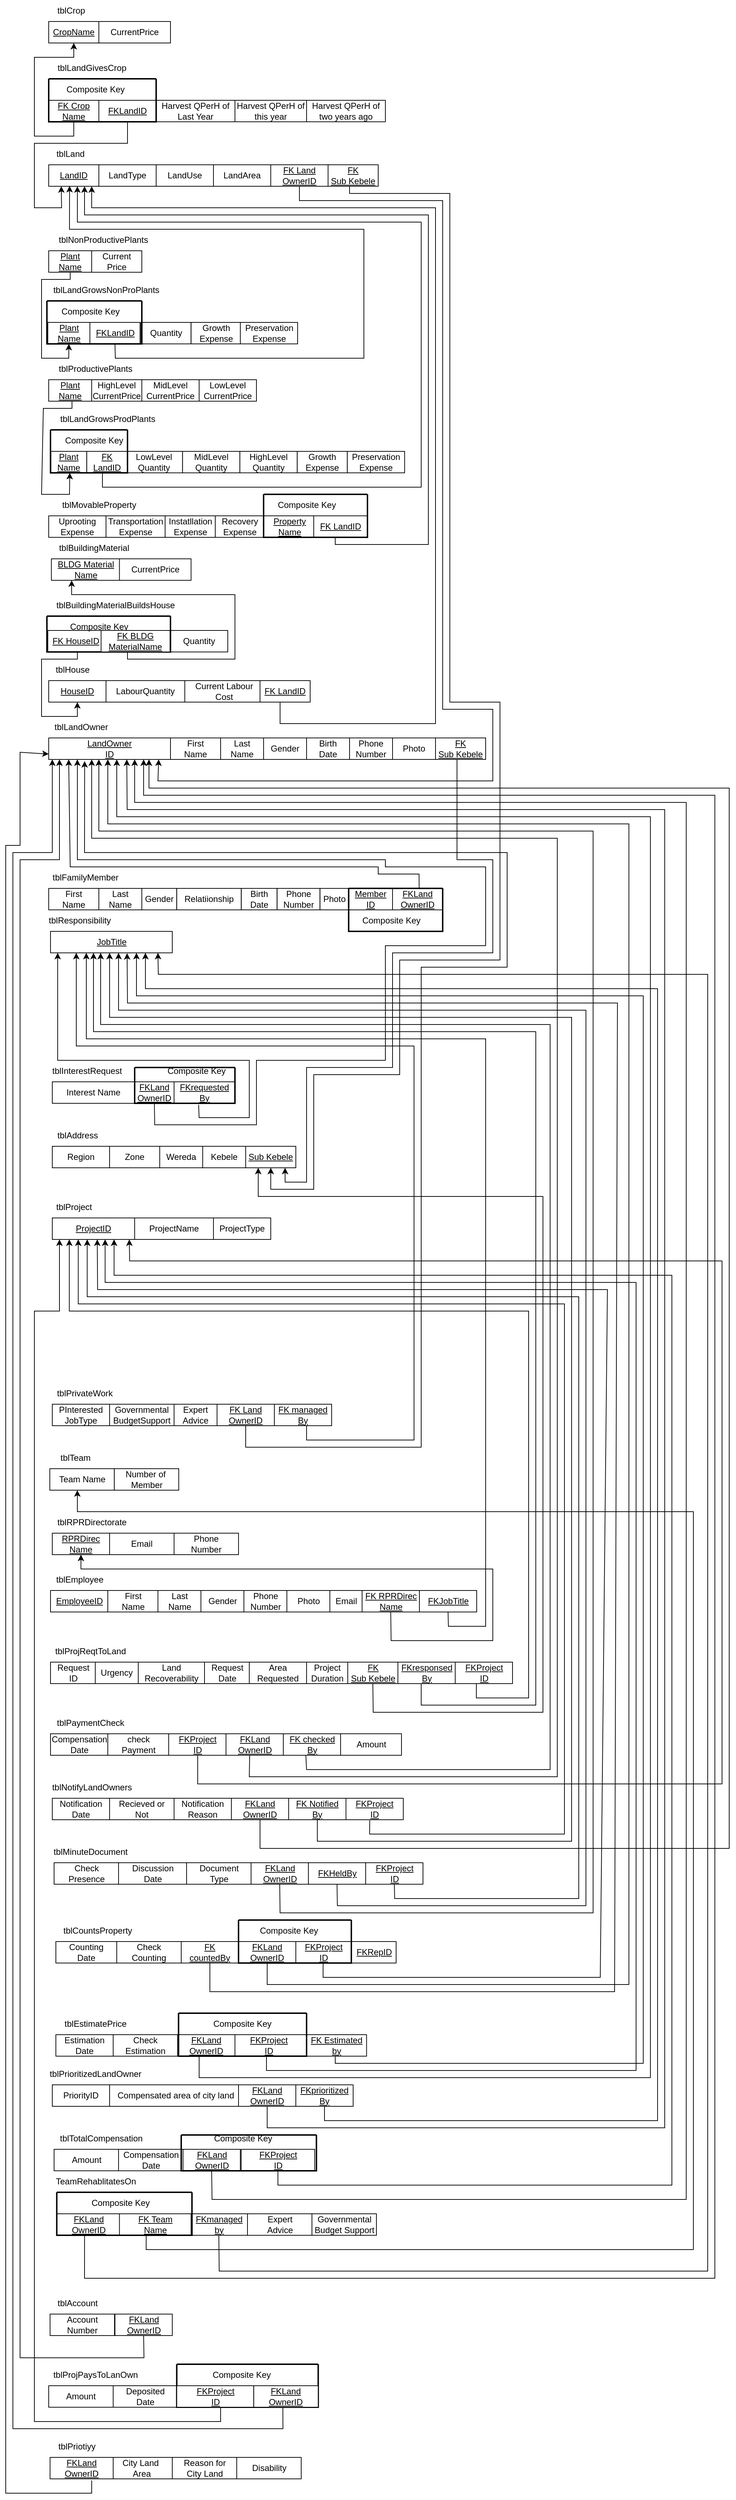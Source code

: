 <mxfile version="20.8.10" type="device"><diagram id="Rm760kJj2bvGyx93tHTR" name="Page-1"><mxGraphModel dx="1516" dy="1657" grid="1" gridSize="10" guides="1" tooltips="1" connect="1" arrows="1" fold="1" page="1" pageScale="1" pageWidth="850" pageHeight="1100" math="0" shadow="0"><root><mxCell id="0"/><mxCell id="1" parent="0"/><mxCell id="Xk2WVbGZ-gk3nYVeW7HI-48" value="" style="endArrow=classic;html=1;rounded=0;exitX=0.75;exitY=0;exitDx=0;exitDy=0;entryX=0.164;entryY=1;entryDx=0;entryDy=0;entryPerimeter=0;" parent="1" source="qZ-n6tVfVdKF7Uc2sP01-44" edge="1" target="Xk2WVbGZ-gk3nYVeW7HI-27"><mxGeometry width="50" height="50" relative="1" as="geometry"><mxPoint x="550" y="1050" as="sourcePoint"/><mxPoint x="50" y="840" as="targetPoint"/><Array as="points"><mxPoint x="557" y="1000"/><mxPoint x="500" y="1000"/><mxPoint x="500" y="990"/><mxPoint x="470" y="990"/><mxPoint x="70" y="990"/></Array></mxGeometry></mxCell><mxCell id="FfCLf18XEoFyj2Rt6nt1-1" value="&lt;u&gt;CropName&lt;/u&gt;" style="rounded=0;whiteSpace=wrap;html=1;" parent="1" vertex="1"><mxGeometry x="40" y="-190" width="70" height="30" as="geometry"/></mxCell><mxCell id="FfCLf18XEoFyj2Rt6nt1-2" value="CurrentPrice" style="rounded=0;whiteSpace=wrap;html=1;" parent="1" vertex="1"><mxGeometry x="110" y="-190" width="100" height="30" as="geometry"/></mxCell><mxCell id="FfCLf18XEoFyj2Rt6nt1-3" value="Harvest QPerH of&lt;br&gt;Last Year" style="rounded=0;whiteSpace=wrap;html=1;" parent="1" vertex="1"><mxGeometry x="190" y="-80" width="110" height="30" as="geometry"/></mxCell><mxCell id="FfCLf18XEoFyj2Rt6nt1-6" value="tblCrop" style="text;html=1;align=center;verticalAlign=middle;resizable=0;points=[];autosize=1;strokeColor=none;fillColor=none;" parent="1" vertex="1"><mxGeometry x="41.25" y="-220" width="60" height="30" as="geometry"/></mxCell><mxCell id="FfCLf18XEoFyj2Rt6nt1-7" value="tblLandGivesCrop" style="text;html=1;align=center;verticalAlign=middle;resizable=0;points=[];autosize=1;strokeColor=none;fillColor=none;" parent="1" vertex="1"><mxGeometry x="40" y="-140" width="120" height="30" as="geometry"/></mxCell><mxCell id="FfCLf18XEoFyj2Rt6nt1-8" value="&lt;u&gt;FK&amp;nbsp;&lt;/u&gt;&lt;u&gt;Crop&lt;br&gt;Name&lt;/u&gt;" style="rounded=0;whiteSpace=wrap;html=1;" parent="1" vertex="1"><mxGeometry x="40" y="-80" width="70" height="30" as="geometry"/></mxCell><mxCell id="FfCLf18XEoFyj2Rt6nt1-9" value="&lt;u&gt;FK&lt;/u&gt;&lt;u&gt;LandID&lt;/u&gt;" style="rounded=0;whiteSpace=wrap;html=1;" parent="1" vertex="1"><mxGeometry x="110" y="-80" width="80" height="30" as="geometry"/></mxCell><mxCell id="FfCLf18XEoFyj2Rt6nt1-13" value="&lt;u&gt;LandID&lt;/u&gt;" style="rounded=0;whiteSpace=wrap;html=1;" parent="1" vertex="1"><mxGeometry x="40" y="10" width="70" height="30" as="geometry"/></mxCell><mxCell id="FfCLf18XEoFyj2Rt6nt1-14" value="LandType" style="rounded=0;whiteSpace=wrap;html=1;" parent="1" vertex="1"><mxGeometry x="110" y="10" width="80" height="30" as="geometry"/></mxCell><mxCell id="FfCLf18XEoFyj2Rt6nt1-15" value="LandUse" style="rounded=0;whiteSpace=wrap;html=1;" parent="1" vertex="1"><mxGeometry x="190" y="10" width="80" height="30" as="geometry"/></mxCell><mxCell id="FfCLf18XEoFyj2Rt6nt1-16" value="LandArea" style="rounded=0;whiteSpace=wrap;html=1;" parent="1" vertex="1"><mxGeometry x="270" y="10" width="80" height="30" as="geometry"/></mxCell><mxCell id="FfCLf18XEoFyj2Rt6nt1-17" value="tblLand" style="text;html=1;align=center;verticalAlign=middle;resizable=0;points=[];autosize=1;strokeColor=none;fillColor=none;" parent="1" vertex="1"><mxGeometry x="40" y="-20" width="60" height="30" as="geometry"/></mxCell><mxCell id="FfCLf18XEoFyj2Rt6nt1-18" value="&lt;u&gt;FK&lt;br&gt;&lt;/u&gt;&lt;u&gt;Sub Kebele&lt;/u&gt;" style="rounded=0;whiteSpace=wrap;html=1;" parent="1" vertex="1"><mxGeometry x="430" y="10" width="70" height="30" as="geometry"/></mxCell><mxCell id="FfCLf18XEoFyj2Rt6nt1-19" value="&lt;u&gt;FK&amp;nbsp;&lt;/u&gt;&lt;u&gt;Land&lt;br&gt;OwnerID&lt;/u&gt;" style="rounded=0;whiteSpace=wrap;html=1;align=center;" parent="1" vertex="1"><mxGeometry x="350" y="10" width="80" height="30" as="geometry"/></mxCell><mxCell id="FfCLf18XEoFyj2Rt6nt1-21" value="" style="endArrow=classic;html=1;rounded=0;entryX=0.5;entryY=1;entryDx=0;entryDy=0;exitX=0.5;exitY=1;exitDx=0;exitDy=0;" parent="1" source="FfCLf18XEoFyj2Rt6nt1-8" target="FfCLf18XEoFyj2Rt6nt1-1" edge="1"><mxGeometry width="50" height="50" relative="1" as="geometry"><mxPoint x="150" y="-10" as="sourcePoint"/><mxPoint x="350" y="-80" as="targetPoint"/><Array as="points"><mxPoint x="75" y="-30"/><mxPoint x="20" y="-30"/><mxPoint x="20" y="-140"/><mxPoint x="75" y="-140"/></Array></mxGeometry></mxCell><mxCell id="FfCLf18XEoFyj2Rt6nt1-22" value="" style="endArrow=classic;html=1;rounded=0;exitX=0.5;exitY=1;exitDx=0;exitDy=0;entryX=0.25;entryY=1;entryDx=0;entryDy=0;" parent="1" source="FfCLf18XEoFyj2Rt6nt1-9" target="FfCLf18XEoFyj2Rt6nt1-13" edge="1"><mxGeometry width="50" height="50" relative="1" as="geometry"><mxPoint x="80" y="-20" as="sourcePoint"/><mxPoint x="100" y="40" as="targetPoint"/><Array as="points"><mxPoint x="150" y="-20"/><mxPoint x="20" y="-20"/><mxPoint x="20" y="70"/><mxPoint x="58" y="70"/></Array></mxGeometry></mxCell><mxCell id="FfCLf18XEoFyj2Rt6nt1-24" value="" style="endArrow=classic;html=1;rounded=0;" parent="1" edge="1"><mxGeometry width="50" height="50" relative="1" as="geometry"><mxPoint x="363" y="760" as="sourcePoint"/><mxPoint x="100" y="40" as="targetPoint"/><Array as="points"><mxPoint x="363" y="790"/><mxPoint x="580" y="790"/><mxPoint x="580" y="550"/><mxPoint x="580" y="70"/><mxPoint x="100" y="70"/></Array></mxGeometry></mxCell><mxCell id="FfCLf18XEoFyj2Rt6nt1-25" value="" style="endArrow=classic;html=1;rounded=0;" parent="1" edge="1"><mxGeometry width="50" height="50" relative="1" as="geometry"><mxPoint x="115" y="440" as="sourcePoint"/><mxPoint x="80" y="40" as="targetPoint"/><Array as="points"><mxPoint x="115" y="460"/><mxPoint x="560" y="460"/><mxPoint x="560" y="90"/><mxPoint x="80" y="90"/></Array></mxGeometry></mxCell><mxCell id="FfCLf18XEoFyj2Rt6nt1-26" value="" style="endArrow=classic;html=1;rounded=0;entryX=0.416;entryY=0.984;entryDx=0;entryDy=0;entryPerimeter=0;exitX=0.5;exitY=1;exitDx=0;exitDy=0;" parent="1" source="qZ-n6tVfVdKF7Uc2sP01-14" target="FfCLf18XEoFyj2Rt6nt1-13" edge="1"><mxGeometry width="50" height="50" relative="1" as="geometry"><mxPoint x="430" y="250" as="sourcePoint"/><mxPoint x="70" y="250" as="targetPoint"/><Array as="points"><mxPoint x="133" y="280"/><mxPoint x="480" y="280"/><mxPoint x="480" y="100"/><mxPoint x="69" y="100"/></Array></mxGeometry></mxCell><mxCell id="FfCLf18XEoFyj2Rt6nt1-28" value="&lt;u&gt;Plant&lt;br&gt;Name&lt;/u&gt;" style="rounded=0;whiteSpace=wrap;html=1;" parent="1" vertex="1"><mxGeometry x="40" y="130" width="60" height="30" as="geometry"/></mxCell><mxCell id="FfCLf18XEoFyj2Rt6nt1-29" value="Current&lt;br&gt;Price" style="rounded=0;whiteSpace=wrap;html=1;" parent="1" vertex="1"><mxGeometry x="100" y="130" width="70" height="30" as="geometry"/></mxCell><mxCell id="FfCLf18XEoFyj2Rt6nt1-32" value="tblNonProductivePlants" style="text;html=1;align=center;verticalAlign=middle;resizable=0;points=[];autosize=1;strokeColor=none;fillColor=none;" parent="1" vertex="1"><mxGeometry x="41.25" y="100" width="150" height="30" as="geometry"/></mxCell><mxCell id="FfCLf18XEoFyj2Rt6nt1-46" value="&lt;u&gt;Plant&lt;br&gt;Name&lt;/u&gt;" style="rounded=0;whiteSpace=wrap;html=1;" parent="1" vertex="1"><mxGeometry x="43.13" y="410" width="50" height="30" as="geometry"/></mxCell><mxCell id="FfCLf18XEoFyj2Rt6nt1-47" value="HighLevel&lt;br&gt;CurrentPrice" style="rounded=0;whiteSpace=wrap;html=1;" parent="1" vertex="1"><mxGeometry x="100" y="310" width="70" height="30" as="geometry"/></mxCell><mxCell id="FfCLf18XEoFyj2Rt6nt1-48" value="Growth&lt;br&gt;Expense" style="rounded=0;whiteSpace=wrap;html=1;" parent="1" vertex="1"><mxGeometry x="386.88" y="410" width="70" height="30" as="geometry"/></mxCell><mxCell id="FfCLf18XEoFyj2Rt6nt1-49" value="Preservation&lt;br&gt;Expense" style="rounded=0;whiteSpace=wrap;html=1;" parent="1" vertex="1"><mxGeometry x="456.88" y="410" width="80" height="30" as="geometry"/></mxCell><mxCell id="FfCLf18XEoFyj2Rt6nt1-50" value="tblLandGrowsProdPlants" style="text;html=1;align=center;verticalAlign=middle;resizable=0;points=[];autosize=1;strokeColor=none;fillColor=none;" parent="1" vertex="1"><mxGeometry x="41.56" y="350" width="160" height="30" as="geometry"/></mxCell><mxCell id="FfCLf18XEoFyj2Rt6nt1-51" value="LowLevel&lt;br&gt;Quantity" style="rounded=0;whiteSpace=wrap;html=1;" parent="1" vertex="1"><mxGeometry x="146.88" y="410" width="80" height="30" as="geometry"/></mxCell><mxCell id="FfCLf18XEoFyj2Rt6nt1-52" value="LowLevel&lt;br&gt;CurrentPrice" style="rounded=0;whiteSpace=wrap;html=1;" parent="1" vertex="1"><mxGeometry x="250" y="310" width="80" height="30" as="geometry"/></mxCell><mxCell id="FfCLf18XEoFyj2Rt6nt1-53" value="MidLevel&lt;br&gt;Quantity" style="rounded=0;whiteSpace=wrap;html=1;" parent="1" vertex="1"><mxGeometry x="226.88" y="410" width="80" height="30" as="geometry"/></mxCell><mxCell id="FfCLf18XEoFyj2Rt6nt1-54" value="MidLevel&lt;br&gt;CurrentPrice" style="rounded=0;whiteSpace=wrap;html=1;" parent="1" vertex="1"><mxGeometry x="170" y="310" width="80" height="30" as="geometry"/></mxCell><mxCell id="FfCLf18XEoFyj2Rt6nt1-55" value="HighLevel&lt;br&gt;Quantity" style="rounded=0;whiteSpace=wrap;html=1;" parent="1" vertex="1"><mxGeometry x="306.88" y="410" width="80" height="30" as="geometry"/></mxCell><mxCell id="FfCLf18XEoFyj2Rt6nt1-56" value="&lt;u&gt;FK&lt;br&gt;&lt;/u&gt;&lt;u&gt;LandID&lt;/u&gt;" style="rounded=0;whiteSpace=wrap;html=1;" parent="1" vertex="1"><mxGeometry x="93.13" y="410" width="56.87" height="30" as="geometry"/></mxCell><mxCell id="FfCLf18XEoFyj2Rt6nt1-57" value="Uprooting&lt;br&gt;Expense" style="rounded=0;whiteSpace=wrap;html=1;align=center;" parent="1" vertex="1"><mxGeometry x="40" y="500" width="80" height="30" as="geometry"/></mxCell><mxCell id="FfCLf18XEoFyj2Rt6nt1-58" value="Transportation&lt;br&gt;Expense" style="rounded=0;whiteSpace=wrap;html=1;" parent="1" vertex="1"><mxGeometry x="120" y="500" width="82.5" height="30" as="geometry"/></mxCell><mxCell id="FfCLf18XEoFyj2Rt6nt1-59" value="tblMovableProperty" style="text;html=1;align=center;verticalAlign=middle;resizable=0;points=[];autosize=1;strokeColor=none;fillColor=none;" parent="1" vertex="1"><mxGeometry x="45" y="470" width="130" height="30" as="geometry"/></mxCell><mxCell id="FfCLf18XEoFyj2Rt6nt1-60" value="&lt;u&gt;Property&lt;br&gt;Name&lt;/u&gt;" style="rounded=0;whiteSpace=wrap;html=1;" parent="1" vertex="1"><mxGeometry x="340" y="500" width="72.5" height="30" as="geometry"/></mxCell><mxCell id="FfCLf18XEoFyj2Rt6nt1-61" value="&lt;u&gt;FK&amp;nbsp;&lt;/u&gt;&lt;u&gt;LandID&lt;/u&gt;" style="rounded=0;whiteSpace=wrap;html=1;" parent="1" vertex="1"><mxGeometry x="410" y="500" width="75" height="30" as="geometry"/></mxCell><mxCell id="FfCLf18XEoFyj2Rt6nt1-62" value="Instatllation&lt;br&gt;Expense" style="rounded=0;whiteSpace=wrap;html=1;" parent="1" vertex="1"><mxGeometry x="202.5" y="500" width="70" height="30" as="geometry"/></mxCell><mxCell id="FfCLf18XEoFyj2Rt6nt1-63" value="Recovery&lt;br&gt;Expense" style="rounded=0;whiteSpace=wrap;html=1;" parent="1" vertex="1"><mxGeometry x="272.5" y="500" width="67.5" height="30" as="geometry"/></mxCell><mxCell id="Xk2WVbGZ-gk3nYVeW7HI-1" value="" style="endArrow=classic;html=1;rounded=0;" parent="1" edge="1"><mxGeometry width="50" height="50" relative="1" as="geometry"><mxPoint x="440" y="530" as="sourcePoint"/><mxPoint x="90" y="40" as="targetPoint"/><Array as="points"><mxPoint x="440" y="540"/><mxPoint x="570" y="540"/><mxPoint x="570" y="80"/><mxPoint x="90" y="80"/></Array></mxGeometry></mxCell><mxCell id="Xk2WVbGZ-gk3nYVeW7HI-2" value="&lt;u&gt;HouseID&lt;/u&gt;" style="rounded=0;whiteSpace=wrap;html=1;align=center;" parent="1" vertex="1"><mxGeometry x="40" y="730" width="80" height="30" as="geometry"/></mxCell><mxCell id="Xk2WVbGZ-gk3nYVeW7HI-3" value="Current Labour&lt;br&gt;Cost" style="rounded=0;whiteSpace=wrap;html=1;" parent="1" vertex="1"><mxGeometry x="230" y="730" width="110" height="30" as="geometry"/></mxCell><mxCell id="Xk2WVbGZ-gk3nYVeW7HI-4" value="LabourQuantity" style="rounded=0;whiteSpace=wrap;html=1;" parent="1" vertex="1"><mxGeometry x="120" y="730" width="110" height="30" as="geometry"/></mxCell><mxCell id="Xk2WVbGZ-gk3nYVeW7HI-5" value="tblHouse" style="text;html=1;align=center;verticalAlign=middle;resizable=0;points=[];autosize=1;strokeColor=none;fillColor=none;" parent="1" vertex="1"><mxGeometry x="37.5" y="700" width="70" height="30" as="geometry"/></mxCell><mxCell id="Xk2WVbGZ-gk3nYVeW7HI-7" value="&lt;u&gt;FK&amp;nbsp;&lt;/u&gt;&lt;u&gt;LandID&lt;/u&gt;" style="rounded=0;whiteSpace=wrap;html=1;" parent="1" vertex="1"><mxGeometry x="335" y="730" width="70" height="30" as="geometry"/></mxCell><mxCell id="Xk2WVbGZ-gk3nYVeW7HI-13" value="" style="endArrow=classic;html=1;rounded=0;exitX=0.5;exitY=1;exitDx=0;exitDy=0;" parent="1" source="FfCLf18XEoFyj2Rt6nt1-19" edge="1"><mxGeometry width="50" height="50" relative="1" as="geometry"><mxPoint x="369.5" y="250" as="sourcePoint"/><mxPoint x="193.5" y="840" as="targetPoint"/><Array as="points"><mxPoint x="390" y="60"/><mxPoint x="590" y="60"/><mxPoint x="590" y="770"/><mxPoint x="660" y="770"/><mxPoint x="660" y="870"/><mxPoint x="192.5" y="870"/></Array></mxGeometry></mxCell><mxCell id="Xk2WVbGZ-gk3nYVeW7HI-14" value="" style="endArrow=classic;html=1;rounded=0;entryX=0.5;entryY=1;entryDx=0;entryDy=0;" parent="1" target="Xk2WVbGZ-gk3nYVeW7HI-117" edge="1"><mxGeometry width="50" height="50" relative="1" as="geometry"><mxPoint x="460" y="40" as="sourcePoint"/><mxPoint x="350" y="1450" as="targetPoint"/><Array as="points"><mxPoint x="460" y="50"/><mxPoint x="600" y="50"/><mxPoint x="600" y="760"/><mxPoint x="670" y="760"/><mxPoint x="670" y="1120"/><mxPoint x="530" y="1120"/><mxPoint x="530" y="1280"/><mxPoint x="410" y="1280"/><mxPoint x="410" y="1440"/><mxPoint x="350" y="1440"/></Array></mxGeometry></mxCell><mxCell id="Xk2WVbGZ-gk3nYVeW7HI-16" value="tblBuildingMaterialBuildsHouse" style="text;html=1;align=center;verticalAlign=middle;resizable=0;points=[];autosize=1;strokeColor=none;fillColor=none;" parent="1" vertex="1"><mxGeometry x="37.5" y="610" width="190" height="30" as="geometry"/></mxCell><mxCell id="Xk2WVbGZ-gk3nYVeW7HI-17" value="&lt;u&gt;FK HouseID&lt;/u&gt;" style="rounded=0;whiteSpace=wrap;html=1;align=center;" parent="1" vertex="1"><mxGeometry x="38.75" y="660" width="77.5" height="30" as="geometry"/></mxCell><mxCell id="Xk2WVbGZ-gk3nYVeW7HI-19" value="&lt;u&gt;BLDG Material&lt;br&gt;Name&lt;/u&gt;" style="rounded=0;whiteSpace=wrap;html=1;align=center;" parent="1" vertex="1"><mxGeometry x="43.75" y="560" width="96.25" height="30" as="geometry"/></mxCell><mxCell id="Xk2WVbGZ-gk3nYVeW7HI-20" value="CurrentPrice" style="rounded=0;whiteSpace=wrap;html=1;" parent="1" vertex="1"><mxGeometry x="138.75" y="560" width="100" height="30" as="geometry"/></mxCell><mxCell id="Xk2WVbGZ-gk3nYVeW7HI-21" value="Quantity" style="rounded=0;whiteSpace=wrap;html=1;" parent="1" vertex="1"><mxGeometry x="210" y="660" width="80" height="30" as="geometry"/></mxCell><mxCell id="Xk2WVbGZ-gk3nYVeW7HI-22" value="tblBuildingMaterial" style="text;html=1;align=center;verticalAlign=middle;resizable=0;points=[];autosize=1;strokeColor=none;fillColor=none;" parent="1" vertex="1"><mxGeometry x="42.5" y="530" width="120" height="30" as="geometry"/></mxCell><mxCell id="Xk2WVbGZ-gk3nYVeW7HI-25" value="" style="endArrow=classic;html=1;rounded=0;" parent="1" edge="1"><mxGeometry width="50" height="50" relative="1" as="geometry"><mxPoint x="150" y="690" as="sourcePoint"/><mxPoint x="72" y="590" as="targetPoint"/><Array as="points"><mxPoint x="150" y="700"/><mxPoint x="300" y="700"/><mxPoint x="300" y="610"/><mxPoint x="72" y="610"/></Array></mxGeometry></mxCell><mxCell id="Xk2WVbGZ-gk3nYVeW7HI-26" value="" style="endArrow=classic;html=1;rounded=0;" parent="1" edge="1"><mxGeometry width="50" height="50" relative="1" as="geometry"><mxPoint x="80" y="690" as="sourcePoint"/><mxPoint x="80" y="760" as="targetPoint"/><Array as="points"><mxPoint x="80" y="700"/><mxPoint x="30" y="700"/><mxPoint x="30" y="780"/><mxPoint x="80" y="780"/></Array></mxGeometry></mxCell><mxCell id="Xk2WVbGZ-gk3nYVeW7HI-27" value="&lt;u&gt;LandOwner&lt;br&gt;ID&lt;/u&gt;" style="rounded=0;whiteSpace=wrap;html=1;align=center;" parent="1" vertex="1"><mxGeometry x="40" y="810" width="170" height="30" as="geometry"/></mxCell><mxCell id="Xk2WVbGZ-gk3nYVeW7HI-28" value="Last&lt;br&gt;Name" style="rounded=0;whiteSpace=wrap;html=1;" parent="1" vertex="1"><mxGeometry x="280" y="810" width="60" height="30" as="geometry"/></mxCell><mxCell id="Xk2WVbGZ-gk3nYVeW7HI-29" value="First&lt;br&gt;Name" style="rounded=0;whiteSpace=wrap;html=1;" parent="1" vertex="1"><mxGeometry x="210" y="810" width="70" height="30" as="geometry"/></mxCell><mxCell id="Xk2WVbGZ-gk3nYVeW7HI-30" value="tblLandOwner" style="text;html=1;align=center;verticalAlign=middle;resizable=0;points=[];autosize=1;strokeColor=none;fillColor=none;" parent="1" vertex="1"><mxGeometry x="35" y="780" width="100" height="30" as="geometry"/></mxCell><mxCell id="Xk2WVbGZ-gk3nYVeW7HI-31" value="Gender" style="rounded=0;whiteSpace=wrap;html=1;" parent="1" vertex="1"><mxGeometry x="340" y="810" width="60" height="30" as="geometry"/></mxCell><mxCell id="Xk2WVbGZ-gk3nYVeW7HI-32" value="Phone&lt;br&gt;Number&lt;span style=&quot;color: rgba(0, 0, 0, 0); font-family: monospace; font-size: 0px; text-align: start;&quot;&gt;%3CmxGraphModel%3E%3Croot%3E%3CmxCell%20id%3D%220%22%2F%3E%3CmxCell%20id%3D%221%22%20parent%3D%220%22%2F%3E%3CmxCell%20id%3D%222%22%20value%3D%22Gender%22%20style%3D%22rounded%3D0%3BwhiteSpace%3Dwrap%3Bhtml%3D1%3B%22%20vertex%3D%221%22%20parent%3D%221%22%3E%3CmxGeometry%20x%3D%22230%22%20y%3D%22680%22%20width%3D%2260%22%20height%3D%2230%22%20as%3D%22geometry%22%2F%3E%3C%2FmxCell%3E%3C%2Froot%3E%3C%2FmxGraphModel%3E&lt;/span&gt;" style="rounded=0;whiteSpace=wrap;html=1;" parent="1" vertex="1"><mxGeometry x="460" y="810" width="60" height="30" as="geometry"/></mxCell><mxCell id="Xk2WVbGZ-gk3nYVeW7HI-33" value="Photo" style="rounded=0;whiteSpace=wrap;html=1;" parent="1" vertex="1"><mxGeometry x="520" y="810" width="60" height="30" as="geometry"/></mxCell><mxCell id="Xk2WVbGZ-gk3nYVeW7HI-34" value="Birth&lt;br&gt;Date" style="rounded=0;whiteSpace=wrap;html=1;" parent="1" vertex="1"><mxGeometry x="400" y="810" width="60" height="30" as="geometry"/></mxCell><mxCell id="Xk2WVbGZ-gk3nYVeW7HI-35" value="&lt;u&gt;FK&lt;br&gt;&lt;/u&gt;&lt;u&gt;Sub Kebele&lt;/u&gt;" style="rounded=0;whiteSpace=wrap;html=1;" parent="1" vertex="1"><mxGeometry x="580" y="810" width="70" height="30" as="geometry"/></mxCell><mxCell id="Xk2WVbGZ-gk3nYVeW7HI-36" value="" style="endArrow=classic;html=1;rounded=0;" parent="1" edge="1"><mxGeometry width="50" height="50" relative="1" as="geometry"><mxPoint x="610" y="840" as="sourcePoint"/><mxPoint x="370" y="1410" as="targetPoint"/><Array as="points"><mxPoint x="610" y="980"/><mxPoint x="660" y="980"/><mxPoint x="660" y="1110"/><mxPoint x="520" y="1110"/><mxPoint x="520" y="1140"/><mxPoint x="520" y="1270"/><mxPoint x="400" y="1270"/><mxPoint x="400" y="1430"/><mxPoint x="370" y="1430"/></Array></mxGeometry></mxCell><mxCell id="Xk2WVbGZ-gk3nYVeW7HI-38" value="" style="endArrow=classic;html=1;rounded=0;entryX=0.879;entryY=1.067;entryDx=0;entryDy=0;entryPerimeter=0;exitX=0.431;exitY=1;exitDx=0;exitDy=0;exitPerimeter=0;" parent="1" source="Xk2WVbGZ-gk3nYVeW7HI-248" edge="1"><mxGeometry width="50" height="50" relative="1" as="geometry"><mxPoint x="80" y="2970" as="sourcePoint"/><mxPoint x="172.5" y="840" as="targetPoint"/><Array as="points"><mxPoint x="90" y="2960"/><mxPoint x="970" y="2960"/><mxPoint x="970" y="890"/><mxPoint x="172.5" y="890"/></Array></mxGeometry></mxCell><mxCell id="Xk2WVbGZ-gk3nYVeW7HI-39" value="" style="endArrow=classic;html=1;rounded=0;exitX=0.5;exitY=1;exitDx=0;exitDy=0;" parent="1" source="Xk2WVbGZ-gk3nYVeW7HI-245" edge="1"><mxGeometry width="50" height="50" relative="1" as="geometry"><mxPoint x="270" y="2850" as="sourcePoint"/><mxPoint x="160" y="840" as="targetPoint"/><Array as="points"><mxPoint x="268" y="2850"/><mxPoint x="930" y="2850"/><mxPoint x="930" y="900"/><mxPoint x="160" y="900"/></Array></mxGeometry></mxCell><mxCell id="Xk2WVbGZ-gk3nYVeW7HI-40" value="" style="endArrow=classic;html=1;rounded=0;exitX=0.5;exitY=1;exitDx=0;exitDy=0;" parent="1" source="Xk2WVbGZ-gk3nYVeW7HI-236" edge="1"><mxGeometry width="50" height="50" relative="1" as="geometry"><mxPoint x="400" y="2750" as="sourcePoint"/><mxPoint x="149" y="840" as="targetPoint"/><Array as="points"><mxPoint x="345" y="2750"/><mxPoint x="900" y="2750"/><mxPoint x="900" y="910"/><mxPoint x="149.5" y="910"/></Array></mxGeometry></mxCell><mxCell id="Xk2WVbGZ-gk3nYVeW7HI-41" value="" style="endArrow=classic;html=1;rounded=0;" parent="1" edge="1"><mxGeometry width="50" height="50" relative="1" as="geometry"><mxPoint x="250" y="2650" as="sourcePoint"/><mxPoint x="135" y="840" as="targetPoint"/><Array as="points"><mxPoint x="250" y="2680"/><mxPoint x="880" y="2680"/><mxPoint x="880" y="920"/><mxPoint x="135" y="920"/></Array></mxGeometry></mxCell><mxCell id="Xk2WVbGZ-gk3nYVeW7HI-42" value="" style="endArrow=classic;html=1;rounded=0;exitX=0.5;exitY=1;exitDx=0;exitDy=0;" parent="1" source="Xk2WVbGZ-gk3nYVeW7HI-212" edge="1"><mxGeometry width="50" height="50" relative="1" as="geometry"><mxPoint x="260" y="2540" as="sourcePoint"/><mxPoint x="122.5" y="840" as="targetPoint"/><Array as="points"><mxPoint x="345" y="2550"/><mxPoint x="850" y="2550"/><mxPoint x="850" y="930"/><mxPoint x="122.5" y="930"/></Array></mxGeometry></mxCell><mxCell id="Xk2WVbGZ-gk3nYVeW7HI-43" value="" style="endArrow=classic;html=1;rounded=0;exitX=0.5;exitY=1;exitDx=0;exitDy=0;" parent="1" source="Xk2WVbGZ-gk3nYVeW7HI-201" edge="1"><mxGeometry width="50" height="50" relative="1" as="geometry"><mxPoint x="410" y="2450" as="sourcePoint"/><mxPoint x="110" y="840" as="targetPoint"/><Array as="points"><mxPoint x="363" y="2450"/><mxPoint x="800" y="2450"/><mxPoint x="800" y="940"/><mxPoint x="110" y="940"/></Array></mxGeometry></mxCell><mxCell id="Xk2WVbGZ-gk3nYVeW7HI-44" value="" style="endArrow=classic;html=1;rounded=0;exitX=0.414;exitY=0.968;exitDx=0;exitDy=0;exitPerimeter=0;" parent="1" source="Xk2WVbGZ-gk3nYVeW7HI-183" edge="1"><mxGeometry width="50" height="50" relative="1" as="geometry"><mxPoint x="320" y="2220" as="sourcePoint"/><mxPoint x="100" y="840" as="targetPoint"/><Array as="points"><mxPoint x="320" y="2260"/><mxPoint x="750" y="2260"/><mxPoint x="750" y="950"/><mxPoint x="100" y="950"/></Array></mxGeometry></mxCell><mxCell id="Xk2WVbGZ-gk3nYVeW7HI-46" value="" style="endArrow=classic;html=1;rounded=0;exitX=0.5;exitY=1;exitDx=0;exitDy=0;entryX=0.295;entryY=1.08;entryDx=0;entryDy=0;entryPerimeter=0;" parent="1" source="Xk2WVbGZ-gk3nYVeW7HI-146" edge="1" target="Xk2WVbGZ-gk3nYVeW7HI-27"><mxGeometry width="50" height="50" relative="1" as="geometry"><mxPoint x="310" y="1800" as="sourcePoint"/><mxPoint x="76" y="840" as="targetPoint"/><Array as="points"><mxPoint x="315" y="1800"/><mxPoint x="560" y="1800"/><mxPoint x="560" y="1130"/><mxPoint x="680" y="1130"/><mxPoint x="680" y="970"/><mxPoint x="90" y="970"/></Array></mxGeometry></mxCell><mxCell id="Xk2WVbGZ-gk3nYVeW7HI-47" value="" style="endArrow=classic;html=1;rounded=0;exitX=0.5;exitY=1;exitDx=0;exitDy=0;" parent="1" source="Xk2WVbGZ-gk3nYVeW7HI-108" edge="1"><mxGeometry width="50" height="50" relative="1" as="geometry"><mxPoint x="170" y="1350" as="sourcePoint"/><mxPoint x="80" y="840" as="targetPoint"/><Array as="points"><mxPoint x="188" y="1350"/><mxPoint x="330" y="1350"/><mxPoint x="330" y="1260"/><mxPoint x="510" y="1260"/><mxPoint x="510" y="1100"/><mxPoint x="650" y="1100"/><mxPoint x="650" y="990"/><mxPoint x="510" y="990"/><mxPoint x="510" y="980"/><mxPoint x="80" y="980"/></Array></mxGeometry></mxCell><mxCell id="Xk2WVbGZ-gk3nYVeW7HI-50" value="Last&lt;br&gt;Name" style="rounded=0;whiteSpace=wrap;html=1;" parent="1" vertex="1"><mxGeometry x="110" y="1020" width="60" height="30" as="geometry"/></mxCell><mxCell id="Xk2WVbGZ-gk3nYVeW7HI-51" value="First&lt;br&gt;Name" style="rounded=0;whiteSpace=wrap;html=1;" parent="1" vertex="1"><mxGeometry x="40" y="1020" width="70" height="30" as="geometry"/></mxCell><mxCell id="Xk2WVbGZ-gk3nYVeW7HI-52" value="tblFamilyMember" style="text;html=1;align=center;verticalAlign=middle;resizable=0;points=[];autosize=1;strokeColor=none;fillColor=none;" parent="1" vertex="1"><mxGeometry x="31.25" y="990" width="120" height="30" as="geometry"/></mxCell><mxCell id="Xk2WVbGZ-gk3nYVeW7HI-53" value="Gender" style="rounded=0;whiteSpace=wrap;html=1;" parent="1" vertex="1"><mxGeometry x="170" y="1020" width="48.75" height="30" as="geometry"/></mxCell><mxCell id="Xk2WVbGZ-gk3nYVeW7HI-54" value="Phone&lt;br&gt;Number&lt;span style=&quot;color: rgba(0, 0, 0, 0); font-family: monospace; font-size: 0px; text-align: start;&quot;&gt;%3CmxGraphModel%3E%3Croot%3E%3CmxCell%20id%3D%220%22%2F%3E%3CmxCell%20id%3D%221%22%20parent%3D%220%22%2F%3E%3CmxCell%20id%3D%222%22%20value%3D%22Gender%22%20style%3D%22rounded%3D0%3BwhiteSpace%3Dwrap%3Bhtml%3D1%3B%22%20vertex%3D%221%22%20parent%3D%221%22%3E%3CmxGeometry%20x%3D%22230%22%20y%3D%22680%22%20width%3D%2260%22%20height%3D%2230%22%20as%3D%22geometry%22%2F%3E%3C%2FmxCell%3E%3C%2Froot%3E%3C%2FmxGraphModel%3E&lt;/span&gt;" style="rounded=0;whiteSpace=wrap;html=1;" parent="1" vertex="1"><mxGeometry x="358.75" y="1020" width="60" height="30" as="geometry"/></mxCell><mxCell id="Xk2WVbGZ-gk3nYVeW7HI-55" value="Photo" style="rounded=0;whiteSpace=wrap;html=1;" parent="1" vertex="1"><mxGeometry x="418.75" y="1020" width="40" height="30" as="geometry"/></mxCell><mxCell id="Xk2WVbGZ-gk3nYVeW7HI-56" value="Birth&lt;br&gt;Date" style="rounded=0;whiteSpace=wrap;html=1;" parent="1" vertex="1"><mxGeometry x="308.75" y="1020" width="50" height="30" as="geometry"/></mxCell><mxCell id="Xk2WVbGZ-gk3nYVeW7HI-57" value="&lt;u&gt;FK&lt;/u&gt;&lt;u&gt;Land&lt;br&gt;OwnerID&lt;/u&gt;" style="rounded=0;whiteSpace=wrap;html=1;align=center;" parent="1" vertex="1"><mxGeometry x="520" y="1020" width="70" height="30" as="geometry"/></mxCell><mxCell id="Xk2WVbGZ-gk3nYVeW7HI-83" value="" style="endArrow=classic;html=1;rounded=0;entryX=0.879;entryY=1.067;entryDx=0;entryDy=0;entryPerimeter=0;exitX=0.5;exitY=1;exitDx=0;exitDy=0;" parent="1" source="Xk2WVbGZ-gk3nYVeW7HI-237" edge="1"><mxGeometry width="50" height="50" relative="1" as="geometry"><mxPoint x="480" y="2740" as="sourcePoint"/><mxPoint x="175" y="1110" as="targetPoint"/><Array as="points"><mxPoint x="425" y="2740"/><mxPoint x="890" y="2740"/><mxPoint x="890" y="1160"/><mxPoint x="175" y="1160"/></Array></mxGeometry></mxCell><mxCell id="Xk2WVbGZ-gk3nYVeW7HI-84" value="" style="endArrow=classic;html=1;rounded=0;" parent="1" edge="1"><mxGeometry width="50" height="50" relative="1" as="geometry"><mxPoint x="440" y="2650" as="sourcePoint"/><mxPoint x="162.5" y="1110" as="targetPoint"/><Array as="points"><mxPoint x="440" y="2660"/><mxPoint x="870" y="2660"/><mxPoint x="870" y="1170"/><mxPoint x="162.5" y="1170"/></Array></mxGeometry></mxCell><mxCell id="Xk2WVbGZ-gk3nYVeW7HI-85" value="" style="endArrow=classic;html=1;rounded=0;entryX=0.629;entryY=1.015;entryDx=0;entryDy=0;entryPerimeter=0;exitX=0.5;exitY=1;exitDx=0;exitDy=0;" parent="1" source="Xk2WVbGZ-gk3nYVeW7HI-213" target="Xk2WVbGZ-gk3nYVeW7HI-94" edge="1"><mxGeometry width="50" height="50" relative="1" as="geometry"><mxPoint x="340" y="2540" as="sourcePoint"/><mxPoint x="95.75" y="1110" as="targetPoint"/><Array as="points"><mxPoint x="265" y="2560"/><mxPoint x="830" y="2560"/><mxPoint x="834" y="1180"/><mxPoint x="150" y="1180"/></Array></mxGeometry></mxCell><mxCell id="Xk2WVbGZ-gk3nYVeW7HI-86" value="" style="endArrow=classic;html=1;rounded=0;exitX=0.5;exitY=1;exitDx=0;exitDy=0;" parent="1" source="Xk2WVbGZ-gk3nYVeW7HI-202" edge="1"><mxGeometry width="50" height="50" relative="1" as="geometry"><mxPoint x="500" y="2442" as="sourcePoint"/><mxPoint x="137.5" y="1110" as="targetPoint"/><Array as="points"><mxPoint x="443" y="2440"/><mxPoint x="790" y="2440"/><mxPoint x="790" y="1190"/><mxPoint x="137.5" y="1190"/></Array></mxGeometry></mxCell><mxCell id="Xk2WVbGZ-gk3nYVeW7HI-87" value="" style="endArrow=classic;html=1;rounded=0;exitX=0.5;exitY=1;exitDx=0;exitDy=0;" parent="1" source="Xk2WVbGZ-gk3nYVeW7HI-190" edge="1"><mxGeometry width="50" height="50" relative="1" as="geometry"><mxPoint x="420" y="2350" as="sourcePoint"/><mxPoint x="125" y="1110" as="targetPoint"/><Array as="points"><mxPoint x="415" y="2350"/><mxPoint x="770" y="2350"/><mxPoint x="770" y="1200"/><mxPoint x="125" y="1200"/></Array></mxGeometry></mxCell><mxCell id="Xk2WVbGZ-gk3nYVeW7HI-88" value="" style="endArrow=classic;html=1;rounded=0;exitX=0.393;exitY=0.968;exitDx=0;exitDy=0;exitPerimeter=0;" parent="1" source="Xk2WVbGZ-gk3nYVeW7HI-184" edge="1"><mxGeometry width="50" height="50" relative="1" as="geometry"><mxPoint x="400" y="2250" as="sourcePoint"/><mxPoint x="112.5" y="1110" as="targetPoint"/><Array as="points"><mxPoint x="400" y="2250"/><mxPoint x="740" y="2250"/><mxPoint x="740" y="1210"/><mxPoint x="112.5" y="1210"/></Array></mxGeometry></mxCell><mxCell id="Xk2WVbGZ-gk3nYVeW7HI-89" value="" style="endArrow=classic;html=1;rounded=0;" parent="1" edge="1"><mxGeometry width="50" height="50" relative="1" as="geometry"><mxPoint x="560" y="2130" as="sourcePoint"/><mxPoint x="102.5" y="1110" as="targetPoint"/><Array as="points"><mxPoint x="560" y="2160"/><mxPoint x="720" y="2160"/><mxPoint x="720" y="1220"/><mxPoint x="102.5" y="1220"/></Array></mxGeometry></mxCell><mxCell id="Xk2WVbGZ-gk3nYVeW7HI-90" value="" style="endArrow=classic;html=1;rounded=0;exitX=0.5;exitY=1;exitDx=0;exitDy=0;" parent="1" source="Xk2WVbGZ-gk3nYVeW7HI-169" edge="1"><mxGeometry width="50" height="50" relative="1" as="geometry"><mxPoint x="600" y="2050" as="sourcePoint"/><mxPoint x="92.5" y="1110" as="targetPoint"/><Array as="points"><mxPoint x="598" y="2050"/><mxPoint x="650" y="2050"/><mxPoint x="650" y="1980"/><mxPoint x="650" y="1230"/><mxPoint x="92.5" y="1230"/></Array></mxGeometry></mxCell><mxCell id="Xk2WVbGZ-gk3nYVeW7HI-91" value="" style="endArrow=classic;html=1;rounded=0;" parent="1" edge="1"><mxGeometry width="50" height="50" relative="1" as="geometry"><mxPoint x="400" y="1770" as="sourcePoint"/><mxPoint x="78.5" y="1110" as="targetPoint"/><Array as="points"><mxPoint x="400" y="1790"/><mxPoint x="550" y="1790"/><mxPoint x="550" y="1240"/><mxPoint x="78.5" y="1240"/></Array></mxGeometry></mxCell><mxCell id="Xk2WVbGZ-gk3nYVeW7HI-93" value="tblResponsibility" style="text;html=1;align=center;verticalAlign=middle;resizable=0;points=[];autosize=1;strokeColor=none;fillColor=none;" parent="1" vertex="1"><mxGeometry x="27.5" y="1050" width="110" height="30" as="geometry"/></mxCell><mxCell id="Xk2WVbGZ-gk3nYVeW7HI-94" value="&lt;u&gt;JobTitle&lt;/u&gt;" style="rounded=0;whiteSpace=wrap;html=1;align=center;" parent="1" vertex="1"><mxGeometry x="42.5" y="1080" width="170" height="30" as="geometry"/></mxCell><mxCell id="Xk2WVbGZ-gk3nYVeW7HI-105" value="" style="endArrow=classic;html=1;rounded=0;exitX=0.403;exitY=1.067;exitDx=0;exitDy=0;exitPerimeter=0;" parent="1" source="Xk2WVbGZ-gk3nYVeW7HI-109" edge="1"><mxGeometry width="50" height="50" relative="1" as="geometry"><mxPoint x="250" y="1340" as="sourcePoint"/><mxPoint x="52.5" y="1110" as="targetPoint"/><Array as="points"><mxPoint x="250" y="1340"/><mxPoint x="320" y="1340"/><mxPoint x="320" y="1260"/><mxPoint x="52.5" y="1260"/></Array></mxGeometry></mxCell><mxCell id="Xk2WVbGZ-gk3nYVeW7HI-106" value="Interest Name" style="rounded=0;whiteSpace=wrap;html=1;align=center;" parent="1" vertex="1"><mxGeometry x="45" y="1290" width="115" height="30" as="geometry"/></mxCell><mxCell id="Xk2WVbGZ-gk3nYVeW7HI-107" value="tblInterestRequest" style="text;html=1;align=left;verticalAlign=middle;resizable=0;points=[];autosize=1;strokeColor=none;fillColor=none;" parent="1" vertex="1"><mxGeometry x="42.5" y="1260" width="120" height="30" as="geometry"/></mxCell><mxCell id="Xk2WVbGZ-gk3nYVeW7HI-108" value="&lt;u&gt;FK&lt;/u&gt;&lt;u&gt;Land&lt;br&gt;OwnerID&lt;/u&gt;" style="rounded=0;whiteSpace=wrap;html=1;align=center;" parent="1" vertex="1"><mxGeometry x="160" y="1290" width="55" height="30" as="geometry"/></mxCell><mxCell id="Xk2WVbGZ-gk3nYVeW7HI-109" value="&lt;u&gt;FKrequested&lt;br&gt;By&lt;/u&gt;" style="rounded=0;whiteSpace=wrap;html=1;align=center;" parent="1" vertex="1"><mxGeometry x="215" y="1290" width="85" height="30" as="geometry"/></mxCell><mxCell id="Xk2WVbGZ-gk3nYVeW7HI-113" value="Region" style="rounded=0;whiteSpace=wrap;html=1;align=center;" parent="1" vertex="1"><mxGeometry x="45" y="1380" width="80" height="30" as="geometry"/></mxCell><mxCell id="Xk2WVbGZ-gk3nYVeW7HI-114" value="Kebele" style="rounded=0;whiteSpace=wrap;html=1;" parent="1" vertex="1"><mxGeometry x="255" y="1380" width="60" height="30" as="geometry"/></mxCell><mxCell id="Xk2WVbGZ-gk3nYVeW7HI-115" value="Wereda" style="rounded=0;whiteSpace=wrap;html=1;" parent="1" vertex="1"><mxGeometry x="195" y="1380" width="60" height="30" as="geometry"/></mxCell><mxCell id="Xk2WVbGZ-gk3nYVeW7HI-116" value="Zone" style="rounded=0;whiteSpace=wrap;html=1;" parent="1" vertex="1"><mxGeometry x="125" y="1380" width="70" height="30" as="geometry"/></mxCell><mxCell id="Xk2WVbGZ-gk3nYVeW7HI-117" value="&lt;u&gt;Sub Kebele&lt;/u&gt;" style="rounded=0;whiteSpace=wrap;html=1;" parent="1" vertex="1"><mxGeometry x="315" y="1380" width="70" height="30" as="geometry"/></mxCell><mxCell id="Xk2WVbGZ-gk3nYVeW7HI-118" value="tblAddress" style="text;html=1;align=center;verticalAlign=middle;resizable=0;points=[];autosize=1;strokeColor=none;fillColor=none;" parent="1" vertex="1"><mxGeometry x="40" y="1350" width="80" height="30" as="geometry"/></mxCell><mxCell id="Xk2WVbGZ-gk3nYVeW7HI-119" value="" style="endArrow=classic;html=1;rounded=0;exitX=0.5;exitY=1;exitDx=0;exitDy=0;" parent="1" source="Xk2WVbGZ-gk3nYVeW7HI-177" edge="1"><mxGeometry width="50" height="50" relative="1" as="geometry"><mxPoint x="490" y="2180" as="sourcePoint"/><mxPoint x="332.5" y="1410" as="targetPoint"/><Array as="points"><mxPoint x="493" y="2170"/><mxPoint x="730" y="2170"/><mxPoint x="730" y="1450"/><mxPoint x="332.5" y="1450"/></Array></mxGeometry></mxCell><mxCell id="Xk2WVbGZ-gk3nYVeW7HI-120" value="&lt;u&gt;ProjectID&lt;/u&gt;" style="rounded=0;whiteSpace=wrap;html=1;align=center;" parent="1" vertex="1"><mxGeometry x="45" y="1480" width="115" height="30" as="geometry"/></mxCell><mxCell id="Xk2WVbGZ-gk3nYVeW7HI-121" value="ProjectName" style="rounded=0;whiteSpace=wrap;html=1;" parent="1" vertex="1"><mxGeometry x="160" y="1480" width="110" height="30" as="geometry"/></mxCell><mxCell id="Xk2WVbGZ-gk3nYVeW7HI-122" value="ProjectType" style="rounded=0;whiteSpace=wrap;html=1;" parent="1" vertex="1"><mxGeometry x="270" y="1480" width="80" height="30" as="geometry"/></mxCell><mxCell id="Xk2WVbGZ-gk3nYVeW7HI-123" value="tblProject" style="text;html=1;align=center;verticalAlign=middle;resizable=0;points=[];autosize=1;strokeColor=none;fillColor=none;" parent="1" vertex="1"><mxGeometry x="40" y="1450" width="70" height="30" as="geometry"/></mxCell><mxCell id="Xk2WVbGZ-gk3nYVeW7HI-125" value="" style="endArrow=classic;html=1;rounded=0;entryX=0.879;entryY=1.067;entryDx=0;entryDy=0;entryPerimeter=0;exitX=0.5;exitY=1;exitDx=0;exitDy=0;" parent="1" source="Xk2WVbGZ-gk3nYVeW7HI-244" edge="1"><mxGeometry width="50" height="50" relative="1" as="geometry"><mxPoint x="420" y="2830" as="sourcePoint"/><mxPoint x="131.25" y="1510" as="targetPoint"/><Array as="points"><mxPoint x="360" y="2830"/><mxPoint x="910" y="2830"/><mxPoint x="910" y="1560"/><mxPoint x="131.25" y="1560"/></Array></mxGeometry></mxCell><mxCell id="Xk2WVbGZ-gk3nYVeW7HI-126" value="" style="endArrow=classic;html=1;rounded=0;" parent="1" edge="1"><mxGeometry width="50" height="50" relative="1" as="geometry"><mxPoint x="344" y="2650" as="sourcePoint"/><mxPoint x="118.75" y="1510" as="targetPoint"/><Array as="points"><mxPoint x="344" y="2670"/><mxPoint x="860" y="2670"/><mxPoint x="860" y="1570"/><mxPoint x="118.75" y="1570"/></Array></mxGeometry></mxCell><mxCell id="Xk2WVbGZ-gk3nYVeW7HI-127" value="" style="endArrow=classic;html=1;rounded=0;exitX=0.75;exitY=1;exitDx=0;exitDy=0;" parent="1" source="qZ-n6tVfVdKF7Uc2sP01-50" edge="1"><mxGeometry width="50" height="50" relative="1" as="geometry"><mxPoint x="420" y="2540" as="sourcePoint"/><mxPoint x="107.75" y="1510" as="targetPoint"/><Array as="points"><mxPoint x="423" y="2540"/><mxPoint x="810" y="2540"/><mxPoint x="820" y="1580"/><mxPoint x="108.25" y="1580"/></Array></mxGeometry></mxCell><mxCell id="Xk2WVbGZ-gk3nYVeW7HI-128" value="" style="endArrow=classic;html=1;rounded=0;exitX=0.5;exitY=1;exitDx=0;exitDy=0;" parent="1" source="Xk2WVbGZ-gk3nYVeW7HI-200" edge="1"><mxGeometry width="50" height="50" relative="1" as="geometry"><mxPoint x="580" y="2430" as="sourcePoint"/><mxPoint x="93.75" y="1510" as="targetPoint"/><Array as="points"><mxPoint x="523" y="2430"/><mxPoint x="780" y="2430"/><mxPoint x="780" y="1590"/><mxPoint x="93.75" y="1590"/></Array></mxGeometry></mxCell><mxCell id="Xk2WVbGZ-gk3nYVeW7HI-129" value="" style="endArrow=classic;html=1;rounded=0;exitX=0.415;exitY=1.028;exitDx=0;exitDy=0;exitPerimeter=0;" parent="1" source="Xk2WVbGZ-gk3nYVeW7HI-188" edge="1"><mxGeometry width="50" height="50" relative="1" as="geometry"><mxPoint x="490" y="2340" as="sourcePoint"/><mxPoint x="81.25" y="1510" as="targetPoint"/><Array as="points"><mxPoint x="488" y="2340"/><mxPoint x="760" y="2340"/><mxPoint x="760" y="1600"/><mxPoint x="81.25" y="1600"/></Array></mxGeometry></mxCell><mxCell id="Xk2WVbGZ-gk3nYVeW7HI-130" value="" style="endArrow=classic;html=1;rounded=0;" parent="1" edge="1"><mxGeometry width="50" height="50" relative="1" as="geometry"><mxPoint x="637" y="2130" as="sourcePoint"/><mxPoint x="68.75" y="1510" as="targetPoint"/><Array as="points"><mxPoint x="637" y="2150"/><mxPoint x="710" y="2150"/><mxPoint x="710" y="1610"/><mxPoint x="68.75" y="1610"/></Array></mxGeometry></mxCell><mxCell id="Xk2WVbGZ-gk3nYVeW7HI-142" value="PInterested&lt;br&gt;JobType" style="rounded=0;whiteSpace=wrap;html=1;align=center;" parent="1" vertex="1"><mxGeometry x="45" y="1740" width="80" height="30" as="geometry"/></mxCell><mxCell id="Xk2WVbGZ-gk3nYVeW7HI-143" value="Governmental&lt;br&gt;BudgetSupport" style="rounded=0;whiteSpace=wrap;html=1;" parent="1" vertex="1"><mxGeometry x="125" y="1740" width="90" height="30" as="geometry"/></mxCell><mxCell id="Xk2WVbGZ-gk3nYVeW7HI-144" value="tblPrivateWork" style="text;html=1;align=center;verticalAlign=middle;resizable=0;points=[];autosize=1;strokeColor=none;fillColor=none;" parent="1" vertex="1"><mxGeometry x="40" y="1710" width="100" height="30" as="geometry"/></mxCell><mxCell id="Xk2WVbGZ-gk3nYVeW7HI-145" value="Expert&lt;br&gt;Advice" style="rounded=0;whiteSpace=wrap;html=1;" parent="1" vertex="1"><mxGeometry x="215" y="1740" width="60" height="30" as="geometry"/></mxCell><mxCell id="Xk2WVbGZ-gk3nYVeW7HI-146" value="&lt;u&gt;FK&amp;nbsp;&lt;/u&gt;&lt;u&gt;Land&lt;br&gt;OwnerID&lt;/u&gt;" style="rounded=0;whiteSpace=wrap;html=1;align=center;" parent="1" vertex="1"><mxGeometry x="275" y="1740" width="80" height="30" as="geometry"/></mxCell><mxCell id="Xk2WVbGZ-gk3nYVeW7HI-147" value="&lt;u&gt;FK managed&lt;br&gt;By&lt;/u&gt;" style="rounded=0;whiteSpace=wrap;html=1;align=center;" parent="1" vertex="1"><mxGeometry x="355" y="1740" width="80" height="30" as="geometry"/></mxCell><mxCell id="Xk2WVbGZ-gk3nYVeW7HI-154" value="" style="endArrow=classic;html=1;rounded=0;exitX=0.374;exitY=0.993;exitDx=0;exitDy=0;exitPerimeter=0;" parent="1" source="Xk2WVbGZ-gk3nYVeW7HI-251" edge="1"><mxGeometry width="50" height="50" relative="1" as="geometry"><mxPoint x="330" y="2923" as="sourcePoint"/><mxPoint x="80" y="1860" as="targetPoint"/><Array as="points"><mxPoint x="176" y="2920"/><mxPoint x="940" y="2920"/><mxPoint x="940" y="1890"/><mxPoint x="80" y="1890"/></Array></mxGeometry></mxCell><mxCell id="Xk2WVbGZ-gk3nYVeW7HI-155" value="&lt;u&gt;RPRDirec&lt;br&gt;&lt;/u&gt;&lt;span style=&quot;color: rgba(0, 0, 0, 0); font-family: monospace; font-size: 0px; text-align: start;&quot;&gt;%3CmxGraphModel%3E%3Croot%3E%3CmxCell%20id%3D%220%22%2F%3E%3CmxCell%20id%3D%221%22%20parent%3D%220%22%2F%3E%3CmxCell%20id%3D%222%22%20value%3D%22%26lt%3Bu%26gt%3BHouseID%26lt%3B%2Fu%26gt%3B%22%20style%3D%22rounded%3D0%3BwhiteSpace%3Dwrap%3Bhtml%3D1%3Balign%3Dcenter%3B%22%20vertex%3D%221%22%20parent%3D%221%22%3E%3CmxGeometry%20x%3D%2240%22%20y%3D%22610%22%20width%3D%2280%22%20height%3D%2230%22%20as%3D%22geometry%22%2F%3E%3C%2FmxCell%3E%3C%2Froot%3E%3C%2FmxGraphModel%3E&lt;/span&gt;&lt;u&gt;Name&lt;/u&gt;&lt;span style=&quot;color: rgba(0, 0, 0, 0); font-family: monospace; font-size: 0px; text-align: start;&quot;&gt;%3CmxGraphModel%3E%3Croot%3E%3CmxCell%20id%3D%220%22%2F%3E%3CmxCell%20id%3D%221%22%20parent%3D%220%22%2F%3E%3CmxCell%20id%3D%222%22%20value%3D%22%26lt%3Bu%26gt%3BHouseID%26lt%3B%2Fu%26gt%3B%22%20style%3D%22rounded%3D0%3BwhiteSpace%3Dwrap%3Bhtml%3D1%3Balign%3Dcenter%3B%22%20vertex%3D%221%22%20parent%3D%221%22%3E%3CmxGeometry%20x%3D%2240%22%20y%3D%22610%22%20width%3D%2280%22%20height%3D%2230%22%20as%3D%22geometry%22%2F%3E%3C%2FmxCell%3E%3C%2Froot%3E%3C%2FmxGraphModel%3E&lt;/span&gt;" style="rounded=0;whiteSpace=wrap;html=1;align=center;" parent="1" vertex="1"><mxGeometry x="45" y="1920" width="80" height="30" as="geometry"/></mxCell><mxCell id="Xk2WVbGZ-gk3nYVeW7HI-156" value="Email" style="rounded=0;whiteSpace=wrap;html=1;" parent="1" vertex="1"><mxGeometry x="125" y="1920" width="90" height="30" as="geometry"/></mxCell><mxCell id="Xk2WVbGZ-gk3nYVeW7HI-157" value="tblRPRDirectorate" style="text;html=1;align=center;verticalAlign=middle;resizable=0;points=[];autosize=1;strokeColor=none;fillColor=none;" parent="1" vertex="1"><mxGeometry x="40" y="1890" width="120" height="30" as="geometry"/></mxCell><mxCell id="Xk2WVbGZ-gk3nYVeW7HI-158" value="Phone&lt;br&gt;Number&lt;span style=&quot;color: rgba(0, 0, 0, 0); font-family: monospace; font-size: 0px; text-align: start;&quot;&gt;%3CmxGraphModel%3E%3Croot%3E%3CmxCell%20id%3D%220%22%2F%3E%3CmxCell%20id%3D%221%22%20parent%3D%220%22%2F%3E%3CmxCell%20id%3D%222%22%20value%3D%22Director%22%20style%3D%22rounded%3D0%3BwhiteSpace%3Dwrap%3Bhtml%3D1%3B%22%20vertex%3D%221%22%20parent%3D%221%22%3E%3CmxGeometry%20x%3D%22120%22%20y%3D%221030%22%20width%3D%2290%22%20height%3D%2230%22%20as%3D%22geometry%22%2F%3E%3C%2FmxCell%3E%3C%2Froot%3E%3C%2FmxGraphModel%3E&lt;/span&gt;" style="rounded=0;whiteSpace=wrap;html=1;" parent="1" vertex="1"><mxGeometry x="215" y="1920" width="90" height="30" as="geometry"/></mxCell><mxCell id="Xk2WVbGZ-gk3nYVeW7HI-159" value="" style="endArrow=classic;html=1;rounded=0;exitX=0.5;exitY=1;exitDx=0;exitDy=0;" parent="1" source="Xk2WVbGZ-gk3nYVeW7HI-168" edge="1"><mxGeometry width="50" height="50" relative="1" as="geometry"><mxPoint x="520" y="2060" as="sourcePoint"/><mxPoint x="85" y="1950" as="targetPoint"/><Array as="points"><mxPoint x="518" y="2070"/><mxPoint x="660" y="2070"/><mxPoint x="660" y="1970"/><mxPoint x="85" y="1970"/></Array></mxGeometry></mxCell><mxCell id="Xk2WVbGZ-gk3nYVeW7HI-160" value="tblEmployee" style="text;html=1;align=center;verticalAlign=middle;resizable=0;points=[];autosize=1;strokeColor=none;fillColor=none;" parent="1" vertex="1"><mxGeometry x="37.5" y="1970" width="90" height="30" as="geometry"/></mxCell><mxCell id="Xk2WVbGZ-gk3nYVeW7HI-161" value="&lt;u&gt;EmployeeID&lt;/u&gt;" style="rounded=0;whiteSpace=wrap;html=1;align=center;" parent="1" vertex="1"><mxGeometry x="42.5" y="2000" width="80" height="30" as="geometry"/></mxCell><mxCell id="Xk2WVbGZ-gk3nYVeW7HI-162" value="Last&lt;br&gt;Name" style="rounded=0;whiteSpace=wrap;html=1;" parent="1" vertex="1"><mxGeometry x="192.5" y="2000" width="60" height="30" as="geometry"/></mxCell><mxCell id="Xk2WVbGZ-gk3nYVeW7HI-163" value="First&lt;br&gt;Name" style="rounded=0;whiteSpace=wrap;html=1;" parent="1" vertex="1"><mxGeometry x="122.5" y="2000" width="70" height="30" as="geometry"/></mxCell><mxCell id="Xk2WVbGZ-gk3nYVeW7HI-164" value="Gender" style="rounded=0;whiteSpace=wrap;html=1;" parent="1" vertex="1"><mxGeometry x="252.5" y="2000" width="60" height="30" as="geometry"/></mxCell><mxCell id="Xk2WVbGZ-gk3nYVeW7HI-165" value="Phone&lt;br&gt;Number&lt;span style=&quot;color: rgba(0, 0, 0, 0); font-family: monospace; font-size: 0px; text-align: start;&quot;&gt;%3CmxGraphModel%3E%3Croot%3E%3CmxCell%20id%3D%220%22%2F%3E%3CmxCell%20id%3D%221%22%20parent%3D%220%22%2F%3E%3CmxCell%20id%3D%222%22%20value%3D%22Gender%22%20style%3D%22rounded%3D0%3BwhiteSpace%3Dwrap%3Bhtml%3D1%3B%22%20vertex%3D%221%22%20parent%3D%221%22%3E%3CmxGeometry%20x%3D%22230%22%20y%3D%22680%22%20width%3D%2260%22%20height%3D%2230%22%20as%3D%22geometry%22%2F%3E%3C%2FmxCell%3E%3C%2Froot%3E%3C%2FmxGraphModel%3E&lt;/span&gt;" style="rounded=0;whiteSpace=wrap;html=1;" parent="1" vertex="1"><mxGeometry x="312.5" y="2000" width="60" height="30" as="geometry"/></mxCell><mxCell id="Xk2WVbGZ-gk3nYVeW7HI-166" value="Photo" style="rounded=0;whiteSpace=wrap;html=1;" parent="1" vertex="1"><mxGeometry x="372.5" y="2000" width="60" height="30" as="geometry"/></mxCell><mxCell id="Xk2WVbGZ-gk3nYVeW7HI-167" value="Email" style="rounded=0;whiteSpace=wrap;html=1;" parent="1" vertex="1"><mxGeometry x="432.5" y="2000" width="45" height="30" as="geometry"/></mxCell><mxCell id="Xk2WVbGZ-gk3nYVeW7HI-168" value="&lt;u&gt;FK&amp;nbsp;&lt;/u&gt;&lt;u&gt;RPRDirec&lt;br&gt;&lt;/u&gt;&lt;span style=&quot;color: rgba(0, 0, 0, 0); font-family: monospace; font-size: 0px; text-align: start;&quot;&gt;%3CmxGraphModel%3E%3Croot%3E%3CmxCell%20id%3D%220%22%2F%3E%3CmxCell%20id%3D%221%22%20parent%3D%220%22%2F%3E%3CmxCell%20id%3D%222%22%20value%3D%22%26lt%3Bu%26gt%3BHouseID%26lt%3B%2Fu%26gt%3B%22%20style%3D%22rounded%3D0%3BwhiteSpace%3Dwrap%3Bhtml%3D1%3Balign%3Dcenter%3B%22%20vertex%3D%221%22%20parent%3D%221%22%3E%3CmxGeometry%20x%3D%2240%22%20y%3D%22610%22%20width%3D%2280%22%20height%3D%2230%22%20as%3D%22geometry%22%2F%3E%3C%2FmxCell%3E%3C%2Froot%3E%3C%2FmxGraphModel%3E&lt;/span&gt;&lt;u&gt;Name&lt;/u&gt;&lt;span style=&quot;color: rgba(0, 0, 0, 0); font-family: monospace; font-size: 0px; text-align: start;&quot;&gt;%3CmxGraphModel%3E%3Croot%3E%3CmxCell%20id%3D%220%22%2F%3E%3CmxCell%20id%3D%221%22%20parent%3D%220%22%2F%3E%3CmxCell%20id%3D%222%22%20value%3D%22%26lt%3Bu%26gt%3BHouseID%26lt%3B%2Fu%26gt%3B%22%20style%3D%22rounded%3D0%3BwhiteSpace%3Dwrap%3Bhtml%3D1%3Balign%3Dcenter%3B%22%20vertex%3D%221%22%20parent%3D%221%22%3E%3CmxGeometry%20x%3D%2240%22%20y%3D%22610%22%20width%3D%2280%22%20height%3D%2230%22%20as%3D%22geometry%22%2F%3E%3C%2FmxCell%3E%3C%2Froot%3E%3C%2FmxGraphModel%3E&lt;/span&gt;" style="rounded=0;whiteSpace=wrap;html=1;align=center;" parent="1" vertex="1"><mxGeometry x="477.5" y="2000" width="80" height="30" as="geometry"/></mxCell><mxCell id="Xk2WVbGZ-gk3nYVeW7HI-169" value="&lt;u&gt;FKJobTitle&lt;br&gt;&lt;/u&gt;" style="rounded=0;whiteSpace=wrap;html=1;align=center;" parent="1" vertex="1"><mxGeometry x="557.5" y="2000" width="80" height="30" as="geometry"/></mxCell><mxCell id="Xk2WVbGZ-gk3nYVeW7HI-170" value="Urgency" style="rounded=0;whiteSpace=wrap;html=1;align=center;" parent="1" vertex="1"><mxGeometry x="105" y="2100" width="60" height="30" as="geometry"/></mxCell><mxCell id="Xk2WVbGZ-gk3nYVeW7HI-171" value="Land&lt;br&gt;Recoverability" style="rounded=0;whiteSpace=wrap;html=1;" parent="1" vertex="1"><mxGeometry x="165" y="2100" width="92.5" height="30" as="geometry"/></mxCell><mxCell id="Xk2WVbGZ-gk3nYVeW7HI-172" value="tblProjReqtToLand" style="text;html=1;align=center;verticalAlign=middle;resizable=0;points=[];autosize=1;strokeColor=none;fillColor=none;" parent="1" vertex="1"><mxGeometry x="37.5" y="2070" width="120" height="30" as="geometry"/></mxCell><mxCell id="Xk2WVbGZ-gk3nYVeW7HI-173" value="Request&lt;br&gt;Date" style="rounded=0;whiteSpace=wrap;html=1;" parent="1" vertex="1"><mxGeometry x="257.5" y="2100" width="62.5" height="30" as="geometry"/></mxCell><mxCell id="Xk2WVbGZ-gk3nYVeW7HI-174" value="Area&lt;br&gt;Requested" style="rounded=0;whiteSpace=wrap;html=1;" parent="1" vertex="1"><mxGeometry x="320" y="2100" width="80" height="30" as="geometry"/></mxCell><mxCell id="Xk2WVbGZ-gk3nYVeW7HI-175" value="Project&lt;br&gt;Duration" style="rounded=0;whiteSpace=wrap;html=1;" parent="1" vertex="1"><mxGeometry x="400" y="2100" width="57.5" height="30" as="geometry"/></mxCell><mxCell id="Xk2WVbGZ-gk3nYVeW7HI-176" value="&lt;u&gt;FKresponsed&lt;br&gt;By&lt;/u&gt;" style="rounded=0;whiteSpace=wrap;html=1;align=center;" parent="1" vertex="1"><mxGeometry x="527.5" y="2100" width="80" height="30" as="geometry"/></mxCell><mxCell id="Xk2WVbGZ-gk3nYVeW7HI-177" value="&lt;u&gt;FK&lt;br&gt;Sub Kebele&lt;/u&gt;" style="rounded=0;whiteSpace=wrap;html=1;" parent="1" vertex="1"><mxGeometry x="457.5" y="2100" width="70" height="30" as="geometry"/></mxCell><mxCell id="Xk2WVbGZ-gk3nYVeW7HI-178" value="&lt;u&gt;FK&lt;/u&gt;&lt;u&gt;Project&lt;br&gt;ID&lt;/u&gt;" style="rounded=0;whiteSpace=wrap;html=1;align=center;" parent="1" vertex="1"><mxGeometry x="607.5" y="2100" width="80" height="30" as="geometry"/></mxCell><mxCell id="Xk2WVbGZ-gk3nYVeW7HI-179" value="Compensation&lt;br&gt;Date" style="rounded=0;whiteSpace=wrap;html=1;align=center;" parent="1" vertex="1"><mxGeometry x="42.5" y="2200" width="80" height="30" as="geometry"/></mxCell><mxCell id="Xk2WVbGZ-gk3nYVeW7HI-180" value="tblPaymentCheck" style="text;html=1;align=center;verticalAlign=middle;resizable=0;points=[];autosize=1;strokeColor=none;fillColor=none;" parent="1" vertex="1"><mxGeometry x="37.5" y="2170" width="120" height="30" as="geometry"/></mxCell><mxCell id="Xk2WVbGZ-gk3nYVeW7HI-181" value="check&lt;br&gt;Payment" style="rounded=0;whiteSpace=wrap;html=1;" parent="1" vertex="1"><mxGeometry x="122.5" y="2200" width="85" height="30" as="geometry"/></mxCell><mxCell id="Xk2WVbGZ-gk3nYVeW7HI-182" value="&lt;u&gt;FK&lt;/u&gt;&lt;u&gt;Project&lt;br&gt;ID&lt;/u&gt;" style="rounded=0;whiteSpace=wrap;html=1;align=center;" parent="1" vertex="1"><mxGeometry x="207.5" y="2200" width="80" height="30" as="geometry"/></mxCell><mxCell id="Xk2WVbGZ-gk3nYVeW7HI-183" value="&lt;u&gt;FK&lt;/u&gt;&lt;u&gt;Land&lt;br&gt;OwnerID&lt;/u&gt;" style="rounded=0;whiteSpace=wrap;html=1;align=center;" parent="1" vertex="1"><mxGeometry x="287.5" y="2200" width="80" height="30" as="geometry"/></mxCell><mxCell id="Xk2WVbGZ-gk3nYVeW7HI-184" value="&lt;u&gt;FK checked&lt;br&gt;By&lt;/u&gt;" style="rounded=0;whiteSpace=wrap;html=1;align=center;" parent="1" vertex="1"><mxGeometry x="367.5" y="2200" width="80" height="30" as="geometry"/></mxCell><mxCell id="Xk2WVbGZ-gk3nYVeW7HI-185" value="Notification&lt;br&gt;Date" style="rounded=0;whiteSpace=wrap;html=1;align=center;" parent="1" vertex="1"><mxGeometry x="45" y="2290" width="80" height="30" as="geometry"/></mxCell><mxCell id="Xk2WVbGZ-gk3nYVeW7HI-186" value="Recieved or&lt;br&gt;Not" style="rounded=0;whiteSpace=wrap;html=1;" parent="1" vertex="1"><mxGeometry x="125" y="2290" width="90" height="30" as="geometry"/></mxCell><mxCell id="Xk2WVbGZ-gk3nYVeW7HI-187" value="tblNotifyLandOwners" style="text;html=1;align=center;verticalAlign=middle;resizable=0;points=[];autosize=1;strokeColor=none;fillColor=none;" parent="1" vertex="1"><mxGeometry x="35" y="2260" width="130" height="30" as="geometry"/></mxCell><mxCell id="Xk2WVbGZ-gk3nYVeW7HI-188" value="&lt;u&gt;FK&lt;/u&gt;&lt;u&gt;Project&lt;br&gt;ID&lt;/u&gt;" style="rounded=0;whiteSpace=wrap;html=1;align=center;" parent="1" vertex="1"><mxGeometry x="455" y="2290" width="80" height="30" as="geometry"/></mxCell><mxCell id="Xk2WVbGZ-gk3nYVeW7HI-189" value="&lt;u&gt;FK&lt;/u&gt;&lt;u&gt;Land&lt;br&gt;OwnerID&lt;/u&gt;" style="rounded=0;whiteSpace=wrap;html=1;align=center;" parent="1" vertex="1"><mxGeometry x="295" y="2290" width="80" height="30" as="geometry"/></mxCell><mxCell id="Xk2WVbGZ-gk3nYVeW7HI-190" value="&lt;u&gt;FK Notified&lt;br&gt;By&lt;/u&gt;" style="rounded=0;whiteSpace=wrap;html=1;align=center;" parent="1" vertex="1"><mxGeometry x="375" y="2290" width="80" height="30" as="geometry"/></mxCell><mxCell id="Xk2WVbGZ-gk3nYVeW7HI-191" value="Notification&lt;br&gt;Reason" style="rounded=0;whiteSpace=wrap;html=1;align=center;" parent="1" vertex="1"><mxGeometry x="215" y="2290" width="80" height="30" as="geometry"/></mxCell><mxCell id="Xk2WVbGZ-gk3nYVeW7HI-192" value="Check&lt;br&gt;Presence" style="rounded=0;whiteSpace=wrap;html=1;" parent="1" vertex="1"><mxGeometry x="47.5" y="2380" width="90" height="30" as="geometry"/></mxCell><mxCell id="Xk2WVbGZ-gk3nYVeW7HI-193" value="tblMinuteDocument" style="text;html=1;align=center;verticalAlign=middle;resizable=0;points=[];autosize=1;strokeColor=none;fillColor=none;" parent="1" vertex="1"><mxGeometry x="32.5" y="2350" width="130" height="30" as="geometry"/></mxCell><mxCell id="Xk2WVbGZ-gk3nYVeW7HI-194" value="Discussion&lt;br&gt;Date" style="rounded=0;whiteSpace=wrap;html=1;" parent="1" vertex="1"><mxGeometry x="137.5" y="2380" width="95" height="30" as="geometry"/></mxCell><mxCell id="Xk2WVbGZ-gk3nYVeW7HI-196" value="Document&lt;br&gt;Type" style="rounded=0;whiteSpace=wrap;html=1;" parent="1" vertex="1"><mxGeometry x="232.5" y="2380" width="90" height="30" as="geometry"/></mxCell><mxCell id="Xk2WVbGZ-gk3nYVeW7HI-200" value="&lt;u&gt;FK&lt;/u&gt;&lt;u&gt;Project&lt;br&gt;ID&lt;/u&gt;" style="rounded=0;whiteSpace=wrap;html=1;align=center;" parent="1" vertex="1"><mxGeometry x="482.5" y="2380" width="80" height="30" as="geometry"/></mxCell><mxCell id="Xk2WVbGZ-gk3nYVeW7HI-201" value="&lt;u&gt;FK&lt;/u&gt;&lt;u&gt;Land&lt;br&gt;OwnerID&lt;/u&gt;" style="rounded=0;whiteSpace=wrap;html=1;align=center;" parent="1" vertex="1"><mxGeometry x="322.5" y="2380" width="80" height="30" as="geometry"/></mxCell><mxCell id="Xk2WVbGZ-gk3nYVeW7HI-202" value="&lt;u&gt;FKHeldBy&lt;/u&gt;" style="rounded=0;whiteSpace=wrap;html=1;align=center;" parent="1" vertex="1"><mxGeometry x="402.5" y="2380" width="80" height="30" as="geometry"/></mxCell><mxCell id="Xk2WVbGZ-gk3nYVeW7HI-203" value="Counting&lt;br&gt;Date" style="rounded=0;whiteSpace=wrap;html=1;align=center;" parent="1" vertex="1"><mxGeometry x="50" y="2490" width="85" height="30" as="geometry"/></mxCell><mxCell id="Xk2WVbGZ-gk3nYVeW7HI-204" value="Check&lt;br&gt;Counting" style="rounded=0;whiteSpace=wrap;html=1;" parent="1" vertex="1"><mxGeometry x="135" y="2490" width="90" height="30" as="geometry"/></mxCell><mxCell id="Xk2WVbGZ-gk3nYVeW7HI-205" value="tblCountsProperty" style="text;html=1;align=center;verticalAlign=middle;resizable=0;points=[];autosize=1;strokeColor=none;fillColor=none;" parent="1" vertex="1"><mxGeometry x="47.5" y="2460" width="120" height="30" as="geometry"/></mxCell><mxCell id="Xk2WVbGZ-gk3nYVeW7HI-207" value="&lt;u&gt;FKRepID&lt;/u&gt;" style="rounded=0;whiteSpace=wrap;html=1;align=center;" parent="1" vertex="1"><mxGeometry x="462.5" y="2490" width="62.5" height="30" as="geometry"/></mxCell><mxCell id="Xk2WVbGZ-gk3nYVeW7HI-211" value="&lt;u&gt;FK&lt;/u&gt;&lt;u&gt;Project&lt;br&gt;ID&lt;/u&gt;" style="rounded=0;whiteSpace=wrap;html=1;align=center;" parent="1" vertex="1"><mxGeometry x="385" y="2490" width="77.5" height="30" as="geometry"/></mxCell><mxCell id="Xk2WVbGZ-gk3nYVeW7HI-212" value="&lt;u&gt;FK&lt;/u&gt;&lt;u&gt;Land&lt;br&gt;OwnerID&lt;/u&gt;" style="rounded=0;whiteSpace=wrap;html=1;align=center;" parent="1" vertex="1"><mxGeometry x="305" y="2490" width="80" height="30" as="geometry"/></mxCell><mxCell id="Xk2WVbGZ-gk3nYVeW7HI-213" value="&lt;u&gt;FK &lt;br&gt;countedBy&lt;/u&gt;" style="rounded=0;whiteSpace=wrap;html=1;align=center;" parent="1" vertex="1"><mxGeometry x="225" y="2490" width="80" height="30" as="geometry"/></mxCell><mxCell id="Xk2WVbGZ-gk3nYVeW7HI-214" value="Estimation&lt;br&gt;Date" style="rounded=0;whiteSpace=wrap;html=1;align=center;" parent="1" vertex="1"><mxGeometry x="50" y="2620" width="80" height="30" as="geometry"/></mxCell><mxCell id="Xk2WVbGZ-gk3nYVeW7HI-215" value="Check&lt;br&gt;Estimation" style="rounded=0;whiteSpace=wrap;html=1;" parent="1" vertex="1"><mxGeometry x="130" y="2620" width="90" height="30" as="geometry"/></mxCell><mxCell id="Xk2WVbGZ-gk3nYVeW7HI-216" value="tblEstimatePrice" style="text;html=1;align=center;verticalAlign=middle;resizable=0;points=[];autosize=1;strokeColor=none;fillColor=none;" parent="1" vertex="1"><mxGeometry x="50" y="2590" width="110" height="30" as="geometry"/></mxCell><mxCell id="Xk2WVbGZ-gk3nYVeW7HI-222" value="&lt;u&gt;FK&lt;/u&gt;&lt;u&gt;Project&lt;br&gt;ID&lt;/u&gt;" style="rounded=0;whiteSpace=wrap;html=1;align=center;" parent="1" vertex="1"><mxGeometry x="295" y="2620" width="105" height="30" as="geometry"/></mxCell><mxCell id="Xk2WVbGZ-gk3nYVeW7HI-223" value="&lt;u&gt;FK&lt;/u&gt;&lt;u&gt;Land&lt;br&gt;OwnerID&lt;/u&gt;" style="rounded=0;whiteSpace=wrap;html=1;align=center;" parent="1" vertex="1"><mxGeometry x="220" y="2620" width="80" height="30" as="geometry"/></mxCell><mxCell id="Xk2WVbGZ-gk3nYVeW7HI-224" value="&lt;u&gt;FK Estimated&lt;br&gt;by&lt;br&gt;&lt;/u&gt;" style="rounded=0;whiteSpace=wrap;html=1;align=center;" parent="1" vertex="1"><mxGeometry x="400" y="2620" width="83.75" height="30" as="geometry"/></mxCell><mxCell id="Xk2WVbGZ-gk3nYVeW7HI-231" value="PriorityID" style="rounded=0;whiteSpace=wrap;html=1;align=center;" parent="1" vertex="1"><mxGeometry x="45" y="2690" width="80" height="30" as="geometry"/></mxCell><mxCell id="Xk2WVbGZ-gk3nYVeW7HI-232" value="Compensated area of city land" style="rounded=0;whiteSpace=wrap;html=1;" parent="1" vertex="1"><mxGeometry x="125" y="2690" width="185" height="30" as="geometry"/></mxCell><mxCell id="Xk2WVbGZ-gk3nYVeW7HI-233" value="tblPrioritizedLandOwner" style="text;html=1;align=center;verticalAlign=middle;resizable=0;points=[];autosize=1;strokeColor=none;fillColor=none;" parent="1" vertex="1"><mxGeometry x="30" y="2660" width="150" height="30" as="geometry"/></mxCell><mxCell id="Xk2WVbGZ-gk3nYVeW7HI-236" value="&lt;u&gt;FK&lt;/u&gt;&lt;u&gt;Land&lt;br&gt;OwnerID&lt;/u&gt;" style="rounded=0;whiteSpace=wrap;html=1;align=center;" parent="1" vertex="1"><mxGeometry x="305" y="2690" width="80" height="30" as="geometry"/></mxCell><mxCell id="Xk2WVbGZ-gk3nYVeW7HI-237" value="&lt;u&gt;FKprioritized&lt;br&gt;By&lt;/u&gt;" style="rounded=0;whiteSpace=wrap;html=1;align=center;" parent="1" vertex="1"><mxGeometry x="385" y="2690" width="80" height="30" as="geometry"/></mxCell><mxCell id="Xk2WVbGZ-gk3nYVeW7HI-238" value="Amount" style="rounded=0;whiteSpace=wrap;html=1;" parent="1" vertex="1"><mxGeometry x="47.5" y="2780" width="90" height="30" as="geometry"/></mxCell><mxCell id="Xk2WVbGZ-gk3nYVeW7HI-239" value="tblTotalCompensation" style="text;html=1;align=center;verticalAlign=middle;resizable=0;points=[];autosize=1;strokeColor=none;fillColor=none;" parent="1" vertex="1"><mxGeometry x="42.5" y="2750" width="140" height="30" as="geometry"/></mxCell><mxCell id="Xk2WVbGZ-gk3nYVeW7HI-240" value="Compensation&lt;br&gt;Date" style="rounded=0;whiteSpace=wrap;html=1;" parent="1" vertex="1"><mxGeometry x="137.5" y="2780" width="90" height="30" as="geometry"/></mxCell><mxCell id="Xk2WVbGZ-gk3nYVeW7HI-244" value="&lt;u&gt;FK&lt;/u&gt;&lt;u&gt;Project&lt;br&gt;ID&lt;/u&gt;" style="rounded=0;whiteSpace=wrap;html=1;align=center;" parent="1" vertex="1"><mxGeometry x="308.75" y="2780" width="102.5" height="30" as="geometry"/></mxCell><mxCell id="Xk2WVbGZ-gk3nYVeW7HI-245" value="&lt;u&gt;FK&lt;/u&gt;&lt;u&gt;Land&lt;br&gt;OwnerID&lt;/u&gt;" style="rounded=0;whiteSpace=wrap;html=1;align=center;" parent="1" vertex="1"><mxGeometry x="227.5" y="2780" width="80" height="30" as="geometry"/></mxCell><mxCell id="Xk2WVbGZ-gk3nYVeW7HI-247" value="TeamRehablitatesOn" style="text;html=1;align=left;verticalAlign=middle;resizable=0;points=[];autosize=1;strokeColor=none;fillColor=none;" parent="1" vertex="1"><mxGeometry x="47.5" y="2810" width="140" height="30" as="geometry"/></mxCell><mxCell id="Xk2WVbGZ-gk3nYVeW7HI-248" value="&lt;u&gt;FK&lt;/u&gt;&lt;u&gt;Land&lt;br&gt;OwnerID&lt;/u&gt;" style="rounded=0;whiteSpace=wrap;html=1;align=center;" parent="1" vertex="1"><mxGeometry x="51.25" y="2870" width="90" height="30" as="geometry"/></mxCell><mxCell id="Xk2WVbGZ-gk3nYVeW7HI-249" value="&lt;u&gt;FKmanaged&lt;br&gt;by&lt;br&gt;&lt;/u&gt;" style="rounded=0;whiteSpace=wrap;html=1;align=center;" parent="1" vertex="1"><mxGeometry x="237.5" y="2870" width="80" height="30" as="geometry"/></mxCell><mxCell id="Xk2WVbGZ-gk3nYVeW7HI-251" value="&lt;u&gt;FK Team&lt;br&gt;Name&lt;/u&gt;" style="rounded=0;whiteSpace=wrap;html=1;align=center;" parent="1" vertex="1"><mxGeometry x="138.75" y="2870" width="100" height="30" as="geometry"/></mxCell><mxCell id="Xk2WVbGZ-gk3nYVeW7HI-252" value="" style="endArrow=classic;html=1;rounded=0;exitX=0.5;exitY=1;exitDx=0;exitDy=0;" parent="1" source="Xk2WVbGZ-gk3nYVeW7HI-249" edge="1"><mxGeometry width="50" height="50" relative="1" as="geometry"><mxPoint x="190" y="2920" as="sourcePoint"/><mxPoint x="192.5" y="1110" as="targetPoint"/><Array as="points"><mxPoint x="278" y="2950"/><mxPoint x="960" y="2950"/><mxPoint x="960" y="1140"/><mxPoint x="193" y="1140"/></Array></mxGeometry></mxCell><mxCell id="Xk2WVbGZ-gk3nYVeW7HI-253" value="" style="endArrow=classic;html=1;rounded=0;exitX=0.5;exitY=1;exitDx=0;exitDy=0;" parent="1" source="Xk2WVbGZ-gk3nYVeW7HI-189" edge="1"><mxGeometry width="50" height="50" relative="1" as="geometry"><mxPoint x="330" y="2360" as="sourcePoint"/><mxPoint x="180" y="840" as="targetPoint"/><Array as="points"><mxPoint x="335" y="2360"/><mxPoint x="990" y="2360"/><mxPoint x="990" y="880"/><mxPoint x="180" y="880"/></Array></mxGeometry></mxCell><mxCell id="Xk2WVbGZ-gk3nYVeW7HI-254" value="" style="endArrow=classic;html=1;rounded=0;" parent="1" edge="1"><mxGeometry width="50" height="50" relative="1" as="geometry"><mxPoint x="248" y="2230" as="sourcePoint"/><mxPoint x="152.5" y="1510" as="targetPoint"/><Array as="points"><mxPoint x="248" y="2270"/><mxPoint x="980" y="2270"/><mxPoint x="980" y="1550"/><mxPoint x="980" y="1540"/><mxPoint x="153" y="1540"/></Array></mxGeometry></mxCell><mxCell id="i2POy3EZAka2I0yhowDV-1" value="&lt;u&gt;Member&lt;br&gt;ID&lt;/u&gt;" style="rounded=0;whiteSpace=wrap;html=1;" parent="1" vertex="1"><mxGeometry x="458.75" y="1020" width="61.25" height="30" as="geometry"/></mxCell><mxCell id="qZ-n6tVfVdKF7Uc2sP01-3" value="Composite Key" style="text;html=1;align=center;verticalAlign=middle;resizable=0;points=[];autosize=1;strokeColor=none;fillColor=none;" parent="1" vertex="1"><mxGeometry x="55" y="-110" width="100" height="30" as="geometry"/></mxCell><mxCell id="qZ-n6tVfVdKF7Uc2sP01-5" value="" style="swimlane;startSize=0;strokeWidth=2;" parent="1" vertex="1"><mxGeometry x="40" y="-110" width="150" height="60" as="geometry"/></mxCell><mxCell id="qZ-n6tVfVdKF7Uc2sP01-6" value="Harvest QPerH&amp;nbsp;of&lt;br&gt;this year" style="rounded=0;whiteSpace=wrap;html=1;" parent="1" vertex="1"><mxGeometry x="300" y="-80" width="100" height="30" as="geometry"/></mxCell><mxCell id="qZ-n6tVfVdKF7Uc2sP01-7" value="Harvest QPerH&amp;nbsp;of&lt;br&gt;two years ago" style="rounded=0;whiteSpace=wrap;html=1;" parent="1" vertex="1"><mxGeometry x="400" y="-80" width="110" height="30" as="geometry"/></mxCell><mxCell id="qZ-n6tVfVdKF7Uc2sP01-8" value="Quantity" style="rounded=0;whiteSpace=wrap;html=1;" parent="1" vertex="1"><mxGeometry x="168.75" y="230" width="70" height="30" as="geometry"/></mxCell><mxCell id="qZ-n6tVfVdKF7Uc2sP01-9" value="&lt;u&gt;Plant&lt;br&gt;Name&lt;/u&gt;" style="rounded=0;whiteSpace=wrap;html=1;" parent="1" vertex="1"><mxGeometry x="38.75" y="230" width="58.75" height="30" as="geometry"/></mxCell><mxCell id="qZ-n6tVfVdKF7Uc2sP01-11" value="Growth&lt;br&gt;Expense" style="rounded=0;whiteSpace=wrap;html=1;" parent="1" vertex="1"><mxGeometry x="238.75" y="230" width="70" height="30" as="geometry"/></mxCell><mxCell id="qZ-n6tVfVdKF7Uc2sP01-12" value="Preservation&lt;br&gt;Expense" style="rounded=0;whiteSpace=wrap;html=1;" parent="1" vertex="1"><mxGeometry x="307.5" y="230" width="80" height="30" as="geometry"/></mxCell><mxCell id="qZ-n6tVfVdKF7Uc2sP01-13" value="tblLandGrowsNonProPlants" style="text;html=1;align=center;verticalAlign=middle;resizable=0;points=[];autosize=1;strokeColor=none;fillColor=none;" parent="1" vertex="1"><mxGeometry x="35" y="170" width="170" height="30" as="geometry"/></mxCell><mxCell id="qZ-n6tVfVdKF7Uc2sP01-14" value="&lt;u&gt;FK&lt;/u&gt;&lt;u&gt;LandID&lt;/u&gt;" style="rounded=0;whiteSpace=wrap;html=1;" parent="1" vertex="1"><mxGeometry x="97.5" y="230" width="70" height="30" as="geometry"/></mxCell><mxCell id="qZ-n6tVfVdKF7Uc2sP01-16" value="" style="endArrow=classic;html=1;rounded=0;entryX=0.5;entryY=1;entryDx=0;entryDy=0;exitX=0.5;exitY=1;exitDx=0;exitDy=0;" parent="1" source="FfCLf18XEoFyj2Rt6nt1-28" target="qZ-n6tVfVdKF7Uc2sP01-9" edge="1"><mxGeometry width="50" height="50" relative="1" as="geometry"><mxPoint x="150" y="170" as="sourcePoint"/><mxPoint x="63.75" y="260" as="targetPoint"/><Array as="points"><mxPoint x="70" y="170"/><mxPoint x="30" y="170"/><mxPoint x="30" y="280"/><mxPoint x="68" y="280"/></Array></mxGeometry></mxCell><mxCell id="qZ-n6tVfVdKF7Uc2sP01-20" value="" style="swimlane;startSize=0;strokeWidth=2;" parent="1" vertex="1"><mxGeometry x="37.5" y="200" width="132.5" height="60" as="geometry"/></mxCell><mxCell id="qZ-n6tVfVdKF7Uc2sP01-21" value="Composite Key" style="text;html=1;align=center;verticalAlign=middle;resizable=0;points=[];autosize=1;strokeColor=none;fillColor=none;" parent="qZ-n6tVfVdKF7Uc2sP01-20" vertex="1"><mxGeometry x="10" width="100" height="30" as="geometry"/></mxCell><mxCell id="qZ-n6tVfVdKF7Uc2sP01-28" value="&lt;u&gt;Plant&lt;br&gt;Name&lt;/u&gt;" style="rounded=0;whiteSpace=wrap;html=1;" parent="1" vertex="1"><mxGeometry x="40" y="310" width="60" height="30" as="geometry"/></mxCell><mxCell id="qZ-n6tVfVdKF7Uc2sP01-30" value="tblProductivePlants" style="text;html=1;align=center;verticalAlign=middle;resizable=0;points=[];autosize=1;strokeColor=none;fillColor=none;" parent="1" vertex="1"><mxGeometry x="40" y="280" width="130" height="30" as="geometry"/></mxCell><mxCell id="qZ-n6tVfVdKF7Uc2sP01-32" value="" style="endArrow=classic;html=1;rounded=0;exitX=0.5;exitY=1;exitDx=0;exitDy=0;entryX=0.25;entryY=1;entryDx=0;entryDy=0;" parent="1" target="qZ-n6tVfVdKF7Uc2sP01-33" edge="1"><mxGeometry width="50" height="50" relative="1" as="geometry"><mxPoint x="72.5" y="340" as="sourcePoint"/><mxPoint x="70" y="430" as="targetPoint"/><Array as="points"><mxPoint x="72.5" y="350"/><mxPoint x="32.5" y="350"/><mxPoint x="30" y="470"/><mxPoint x="69" y="470"/></Array></mxGeometry></mxCell><mxCell id="qZ-n6tVfVdKF7Uc2sP01-33" value="" style="swimlane;startSize=0;strokeWidth=2;" parent="1" vertex="1"><mxGeometry x="42.5" y="380" width="107.5" height="60" as="geometry"/></mxCell><mxCell id="qZ-n6tVfVdKF7Uc2sP01-34" value="Composite Key" style="text;html=1;align=center;verticalAlign=middle;resizable=0;points=[];autosize=1;strokeColor=none;fillColor=none;" parent="qZ-n6tVfVdKF7Uc2sP01-33" vertex="1"><mxGeometry x="10" width="100" height="30" as="geometry"/></mxCell><mxCell id="qZ-n6tVfVdKF7Uc2sP01-35" value="" style="swimlane;startSize=0;strokeWidth=2;" parent="1" vertex="1"><mxGeometry x="340" y="470" width="145" height="60" as="geometry"/></mxCell><mxCell id="qZ-n6tVfVdKF7Uc2sP01-36" value="Composite Key" style="text;html=1;align=center;verticalAlign=middle;resizable=0;points=[];autosize=1;strokeColor=none;fillColor=none;" parent="qZ-n6tVfVdKF7Uc2sP01-35" vertex="1"><mxGeometry x="10" width="100" height="30" as="geometry"/></mxCell><mxCell id="qZ-n6tVfVdKF7Uc2sP01-40" value="" style="swimlane;startSize=0;strokeWidth=2;" parent="1" vertex="1"><mxGeometry x="37.5" y="640" width="172.5" height="50" as="geometry"/></mxCell><mxCell id="qZ-n6tVfVdKF7Uc2sP01-41" value="Composite Key" style="text;html=1;align=center;verticalAlign=middle;resizable=0;points=[];autosize=1;strokeColor=none;fillColor=none;" parent="qZ-n6tVfVdKF7Uc2sP01-40" vertex="1"><mxGeometry x="22.5" width="100" height="30" as="geometry"/></mxCell><mxCell id="qZ-n6tVfVdKF7Uc2sP01-42" value="&lt;u&gt;FK BLDG&lt;br&gt;MaterialName&lt;/u&gt;" style="rounded=0;whiteSpace=wrap;html=1;align=center;" parent="qZ-n6tVfVdKF7Uc2sP01-40" vertex="1"><mxGeometry x="75.63" y="20" width="96.25" height="30" as="geometry"/></mxCell><mxCell id="qZ-n6tVfVdKF7Uc2sP01-43" value="Relatiionship" style="rounded=0;whiteSpace=wrap;html=1;" parent="1" vertex="1"><mxGeometry x="218.75" y="1020" width="90" height="30" as="geometry"/></mxCell><mxCell id="qZ-n6tVfVdKF7Uc2sP01-44" value="" style="swimlane;startSize=0;strokeWidth=2;" parent="1" vertex="1"><mxGeometry x="458.75" y="1020" width="131.25" height="60" as="geometry"/></mxCell><mxCell id="qZ-n6tVfVdKF7Uc2sP01-45" value="Composite Key" style="text;html=1;align=center;verticalAlign=middle;resizable=0;points=[];autosize=1;strokeColor=none;fillColor=none;" parent="qZ-n6tVfVdKF7Uc2sP01-44" vertex="1"><mxGeometry x="8.75" y="30" width="100" height="30" as="geometry"/></mxCell><mxCell id="qZ-n6tVfVdKF7Uc2sP01-48" value="Request&lt;br&gt;ID" style="rounded=0;whiteSpace=wrap;html=1;" parent="1" vertex="1"><mxGeometry x="42.5" y="2100" width="62.5" height="30" as="geometry"/></mxCell><mxCell id="qZ-n6tVfVdKF7Uc2sP01-49" value="Amount" style="rounded=0;whiteSpace=wrap;html=1;" parent="1" vertex="1"><mxGeometry x="447.5" y="2200" width="85" height="30" as="geometry"/></mxCell><mxCell id="qZ-n6tVfVdKF7Uc2sP01-50" value="" style="swimlane;startSize=0;strokeWidth=2;" parent="1" vertex="1"><mxGeometry x="305" y="2460" width="157.5" height="60" as="geometry"/></mxCell><mxCell id="qZ-n6tVfVdKF7Uc2sP01-51" value="Composite Key" style="text;html=1;align=center;verticalAlign=middle;resizable=0;points=[];autosize=1;strokeColor=none;fillColor=none;" parent="qZ-n6tVfVdKF7Uc2sP01-50" vertex="1"><mxGeometry x="20" width="100" height="30" as="geometry"/></mxCell><mxCell id="qZ-n6tVfVdKF7Uc2sP01-54" value="" style="swimlane;startSize=0;strokeWidth=2;" parent="1" vertex="1"><mxGeometry x="221.25" y="2590" width="178.75" height="60" as="geometry"/></mxCell><mxCell id="qZ-n6tVfVdKF7Uc2sP01-55" value="Composite Key" style="text;html=1;align=center;verticalAlign=middle;resizable=0;points=[];autosize=1;strokeColor=none;fillColor=none;" parent="qZ-n6tVfVdKF7Uc2sP01-54" vertex="1"><mxGeometry x="38.75" width="100" height="30" as="geometry"/></mxCell><mxCell id="RCkCejUpGhmg47oKt4WV-1" value="Account Number" style="rounded=0;whiteSpace=wrap;html=1;" vertex="1" parent="1"><mxGeometry x="41.88" y="3010" width="90" height="30" as="geometry"/></mxCell><mxCell id="RCkCejUpGhmg47oKt4WV-2" value="tblAccount" style="text;html=1;align=center;verticalAlign=middle;resizable=0;points=[];autosize=1;strokeColor=none;fillColor=none;" vertex="1" parent="1"><mxGeometry x="40" y="2980" width="80" height="30" as="geometry"/></mxCell><mxCell id="RCkCejUpGhmg47oKt4WV-5" value="&lt;u&gt;FK&lt;/u&gt;&lt;u&gt;Land&lt;br&gt;OwnerID&lt;/u&gt;" style="rounded=0;whiteSpace=wrap;html=1;align=center;" vertex="1" parent="1"><mxGeometry x="132.5" y="3010" width="80" height="30" as="geometry"/></mxCell><mxCell id="RCkCejUpGhmg47oKt4WV-7" value="Amount" style="rounded=0;whiteSpace=wrap;html=1;" vertex="1" parent="1"><mxGeometry x="40" y="3110" width="90" height="30" as="geometry"/></mxCell><mxCell id="RCkCejUpGhmg47oKt4WV-8" value="tblProjPaysToLanOwn" style="text;html=1;align=center;verticalAlign=middle;resizable=0;points=[];autosize=1;strokeColor=none;fillColor=none;" vertex="1" parent="1"><mxGeometry x="35" y="3080" width="140" height="30" as="geometry"/></mxCell><mxCell id="RCkCejUpGhmg47oKt4WV-9" value="Deposited&lt;br&gt;Date" style="rounded=0;whiteSpace=wrap;html=1;" vertex="1" parent="1"><mxGeometry x="130" y="3110" width="90" height="30" as="geometry"/></mxCell><mxCell id="RCkCejUpGhmg47oKt4WV-31" value="Team Name" style="rounded=0;whiteSpace=wrap;html=1;" vertex="1" parent="1"><mxGeometry x="41.56" y="1830" width="90" height="30" as="geometry"/></mxCell><mxCell id="RCkCejUpGhmg47oKt4WV-32" value="tblTeam" style="text;html=1;align=center;verticalAlign=middle;resizable=0;points=[];autosize=1;strokeColor=none;fillColor=none;" vertex="1" parent="1"><mxGeometry x="41.56" y="1800" width="70" height="30" as="geometry"/></mxCell><mxCell id="RCkCejUpGhmg47oKt4WV-33" value="Number of&amp;nbsp;&lt;br&gt;Member" style="rounded=0;whiteSpace=wrap;html=1;" vertex="1" parent="1"><mxGeometry x="131.56" y="1830" width="90" height="30" as="geometry"/></mxCell><mxCell id="RCkCejUpGhmg47oKt4WV-40" value="" style="swimlane;startSize=0;strokeWidth=2;" vertex="1" parent="1"><mxGeometry x="51.25" y="2840" width="188.75" height="60" as="geometry"/></mxCell><mxCell id="RCkCejUpGhmg47oKt4WV-41" value="Composite Key" style="text;html=1;align=center;verticalAlign=middle;resizable=0;points=[];autosize=1;strokeColor=none;fillColor=none;" vertex="1" parent="RCkCejUpGhmg47oKt4WV-40"><mxGeometry x="38.75" width="100" height="30" as="geometry"/></mxCell><mxCell id="RCkCejUpGhmg47oKt4WV-42" value="Expert&lt;br&gt;Advice" style="rounded=0;whiteSpace=wrap;html=1;" vertex="1" parent="1"><mxGeometry x="317.5" y="2870" width="90" height="30" as="geometry"/></mxCell><mxCell id="RCkCejUpGhmg47oKt4WV-43" value="Governmental&lt;br&gt;Budget Support" style="rounded=0;whiteSpace=wrap;html=1;" vertex="1" parent="1"><mxGeometry x="407.5" y="2870" width="90" height="30" as="geometry"/></mxCell><mxCell id="RCkCejUpGhmg47oKt4WV-44" value="" style="swimlane;startSize=0;strokeWidth=2;" vertex="1" parent="1"><mxGeometry x="225" y="2760" width="188.75" height="50" as="geometry"/></mxCell><mxCell id="RCkCejUpGhmg47oKt4WV-45" value="Composite Key" style="text;html=1;align=center;verticalAlign=middle;resizable=0;points=[];autosize=1;strokeColor=none;fillColor=none;" vertex="1" parent="RCkCejUpGhmg47oKt4WV-44"><mxGeometry x="35.62" y="-10" width="100" height="30" as="geometry"/></mxCell><mxCell id="RCkCejUpGhmg47oKt4WV-46" value="" style="swimlane;startSize=0;strokeWidth=2;" vertex="1" parent="1"><mxGeometry x="160" y="1270" width="140" height="50" as="geometry"/></mxCell><mxCell id="RCkCejUpGhmg47oKt4WV-47" value="Composite Key" style="text;html=1;align=center;verticalAlign=middle;resizable=0;points=[];autosize=1;strokeColor=none;fillColor=none;" vertex="1" parent="RCkCejUpGhmg47oKt4WV-46"><mxGeometry x="35.62" y="-10" width="100" height="30" as="geometry"/></mxCell><mxCell id="RCkCejUpGhmg47oKt4WV-53" value="" style="endArrow=classic;html=1;rounded=0;entryX=0.5;entryY=1;entryDx=0;entryDy=0;exitX=0.5;exitY=1;exitDx=0;exitDy=0;" edge="1" parent="1" source="RCkCejUpGhmg47oKt4WV-5"><mxGeometry width="50" height="50" relative="1" as="geometry"><mxPoint x="170" y="3070" as="sourcePoint"/><mxPoint x="55" y="840" as="targetPoint"/><Array as="points"><mxPoint x="173" y="3071"/><mxPoint y="3071"/><mxPoint y="980"/><mxPoint x="55" y="980"/><mxPoint x="55" y="860"/></Array></mxGeometry></mxCell><mxCell id="RCkCejUpGhmg47oKt4WV-57" value="" style="endArrow=classic;html=1;rounded=0;entryX=0.5;entryY=1;entryDx=0;entryDy=0;" edge="1" parent="1"><mxGeometry width="50" height="50" relative="1" as="geometry"><mxPoint x="280" y="3140" as="sourcePoint"/><mxPoint x="55" y="1510" as="targetPoint"/><Array as="points"><mxPoint x="280" y="3160"/><mxPoint x="20" y="3160"/><mxPoint x="20" y="1610"/><mxPoint x="55" y="1610"/><mxPoint x="55" y="1530"/></Array></mxGeometry></mxCell><mxCell id="RCkCejUpGhmg47oKt4WV-48" value="" style="swimlane;startSize=0;strokeWidth=2;" vertex="1" parent="1"><mxGeometry x="218.75" y="3080" width="197.5" height="60" as="geometry"/></mxCell><mxCell id="RCkCejUpGhmg47oKt4WV-10" value="&lt;u&gt;FK&lt;/u&gt;&lt;u&gt;Project&lt;br&gt;ID&lt;/u&gt;" style="rounded=0;whiteSpace=wrap;html=1;align=center;" vertex="1" parent="RCkCejUpGhmg47oKt4WV-48"><mxGeometry y="30" width="107.5" height="30" as="geometry"/></mxCell><mxCell id="RCkCejUpGhmg47oKt4WV-11" value="&lt;u&gt;FK&lt;/u&gt;&lt;u&gt;Land&lt;br&gt;OwnerID&lt;/u&gt;" style="rounded=0;whiteSpace=wrap;html=1;align=center;" vertex="1" parent="RCkCejUpGhmg47oKt4WV-48"><mxGeometry x="107.5" y="30" width="90" height="30" as="geometry"/></mxCell><mxCell id="RCkCejUpGhmg47oKt4WV-49" value="Composite Key" style="text;html=1;align=center;verticalAlign=middle;resizable=0;points=[];autosize=1;strokeColor=none;fillColor=none;" vertex="1" parent="1"><mxGeometry x="258.75" y="3080" width="100" height="30" as="geometry"/></mxCell><mxCell id="RCkCejUpGhmg47oKt4WV-58" value="" style="endArrow=classic;html=1;rounded=0;entryX=0.5;entryY=1;entryDx=0;entryDy=0;exitX=0.75;exitY=1;exitDx=0;exitDy=0;" edge="1" parent="1" source="RCkCejUpGhmg47oKt4WV-48"><mxGeometry width="50" height="50" relative="1" as="geometry"><mxPoint x="370" y="3170" as="sourcePoint"/><mxPoint x="45" y="840" as="targetPoint"/><Array as="points"><mxPoint x="367" y="3170"/><mxPoint x="-10" y="3170"/><mxPoint x="-10" y="970"/><mxPoint x="45" y="970"/><mxPoint x="45" y="860"/></Array></mxGeometry></mxCell><mxCell id="RCkCejUpGhmg47oKt4WV-59" value="" style="endArrow=classic;html=1;rounded=0;entryX=0;entryY=0.75;entryDx=0;entryDy=0;exitX=0.66;exitY=1.07;exitDx=0;exitDy=0;exitPerimeter=0;" edge="1" parent="1" source="RCkCejUpGhmg47oKt4WV-62" target="Xk2WVbGZ-gk3nYVeW7HI-27"><mxGeometry width="50" height="50" relative="1" as="geometry"><mxPoint x="100" y="3260" as="sourcePoint"/><mxPoint x="27.5" y="830" as="targetPoint"/><Array as="points"><mxPoint x="100" y="3260"/><mxPoint x="-20" y="3260"/><mxPoint x="-20" y="960"/><mxPoint y="960"/><mxPoint y="830"/></Array></mxGeometry></mxCell><mxCell id="RCkCejUpGhmg47oKt4WV-60" value="City Land&amp;nbsp;&lt;br&gt;Area" style="rounded=0;whiteSpace=wrap;html=1;" vertex="1" parent="1"><mxGeometry x="125" y="3210" width="90" height="30" as="geometry"/></mxCell><mxCell id="RCkCejUpGhmg47oKt4WV-61" value="tblPriotiyy" style="text;html=1;align=center;verticalAlign=middle;resizable=0;points=[];autosize=1;strokeColor=none;fillColor=none;" vertex="1" parent="1"><mxGeometry x="38.75" y="3180" width="80" height="30" as="geometry"/></mxCell><mxCell id="RCkCejUpGhmg47oKt4WV-62" value="&lt;u&gt;FK&lt;/u&gt;&lt;u&gt;Land&lt;br&gt;OwnerID&lt;/u&gt;" style="rounded=0;whiteSpace=wrap;html=1;align=center;" vertex="1" parent="1"><mxGeometry x="41.88" y="3210" width="88.12" height="30" as="geometry"/></mxCell><mxCell id="RCkCejUpGhmg47oKt4WV-63" value="Reason for&lt;br&gt;City Land" style="rounded=0;whiteSpace=wrap;html=1;" vertex="1" parent="1"><mxGeometry x="212.5" y="3210" width="90" height="30" as="geometry"/></mxCell><mxCell id="RCkCejUpGhmg47oKt4WV-64" value="Disability" style="rounded=0;whiteSpace=wrap;html=1;" vertex="1" parent="1"><mxGeometry x="302.5" y="3210" width="90" height="30" as="geometry"/></mxCell></root></mxGraphModel></diagram></mxfile>